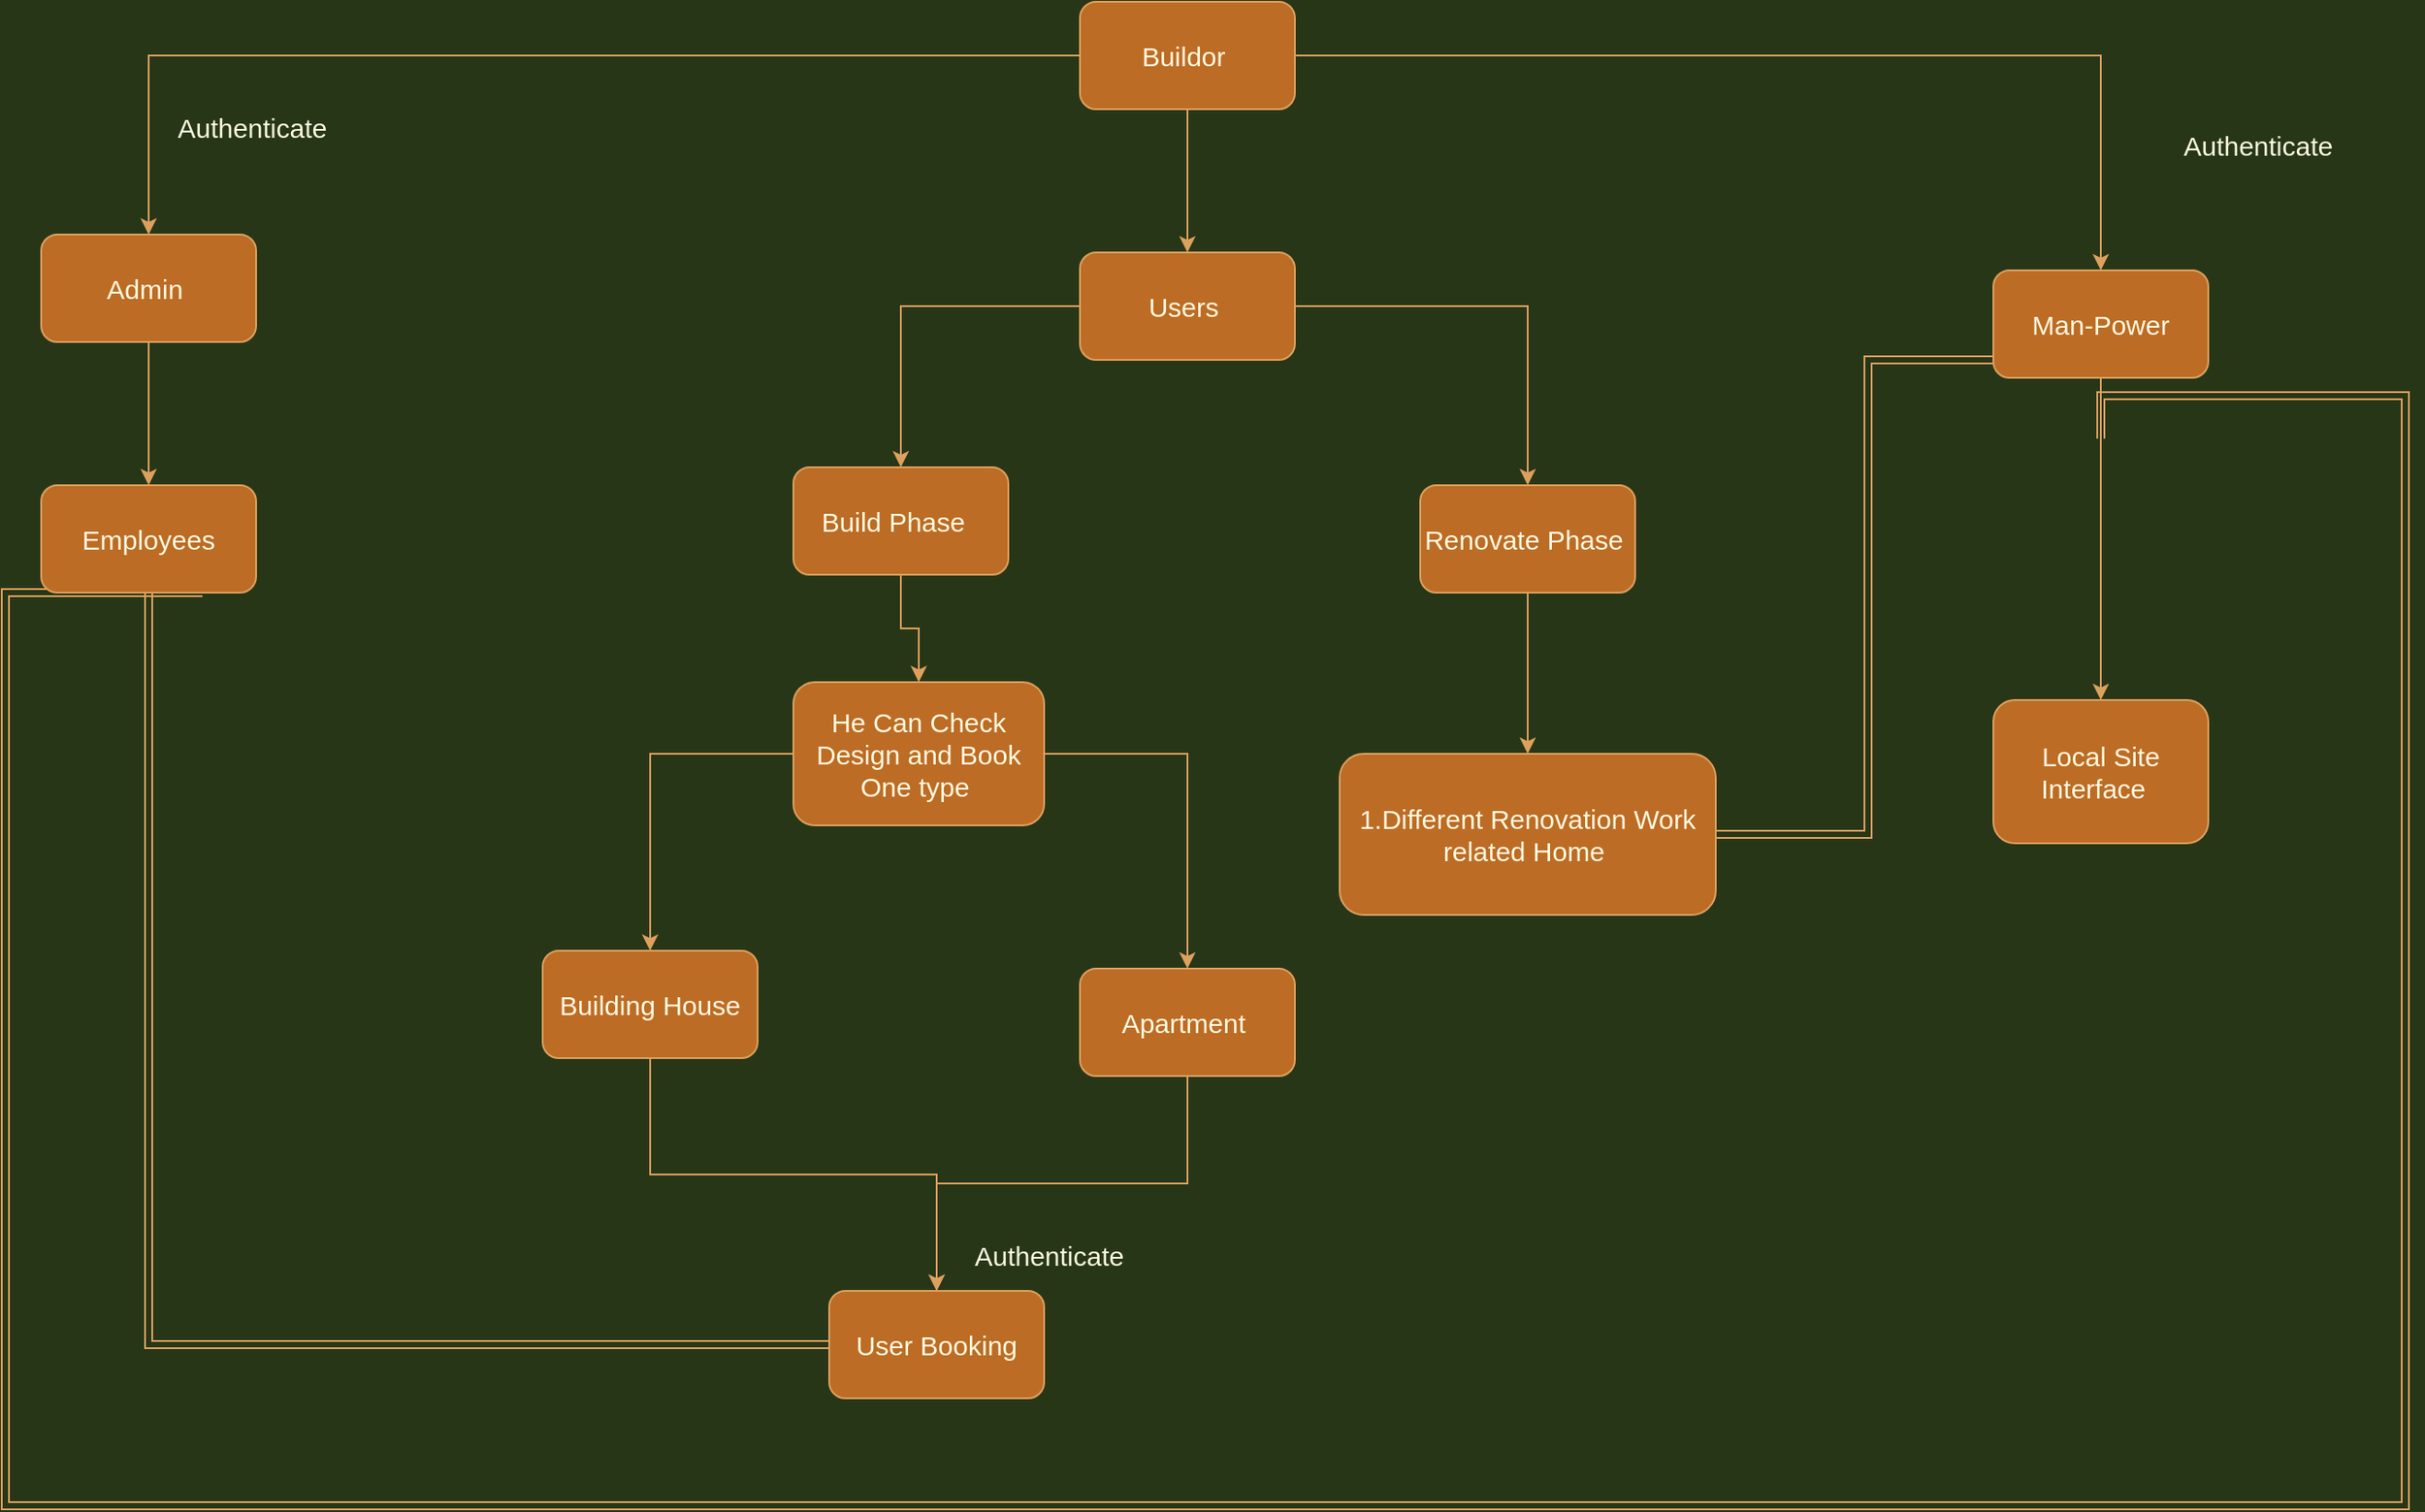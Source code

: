 <mxfile pages="5">
    <diagram id="ZYMeJUBnfRYUawSaobsd" name="Home">
        <mxGraphModel dx="2675" dy="1285" grid="1" gridSize="10" guides="1" tooltips="1" connect="1" arrows="1" fold="1" page="1" pageScale="1" pageWidth="827" pageHeight="1169" background="#283618" math="0" shadow="0">
            <root>
                <mxCell id="0"/>
                <mxCell id="1" parent="0"/>
                <mxCell id="X0adh9UWfzy7p51SdVp_-1" value="" style="edgeStyle=orthogonalEdgeStyle;rounded=0;orthogonalLoop=1;jettySize=auto;html=1;fontSize=15;labelBackgroundColor=#283618;strokeColor=#DDA15E;fontColor=#FEFAE0;" parent="1" source="X0adh9UWfzy7p51SdVp_-4" target="X0adh9UWfzy7p51SdVp_-6" edge="1">
                    <mxGeometry relative="1" as="geometry"/>
                </mxCell>
                <mxCell id="X0adh9UWfzy7p51SdVp_-2" value="" style="edgeStyle=orthogonalEdgeStyle;rounded=0;orthogonalLoop=1;jettySize=auto;html=1;fontSize=15;labelBackgroundColor=#283618;strokeColor=#DDA15E;fontColor=#FEFAE0;" parent="1" source="X0adh9UWfzy7p51SdVp_-4" target="X0adh9UWfzy7p51SdVp_-8" edge="1">
                    <mxGeometry relative="1" as="geometry"/>
                </mxCell>
                <mxCell id="X0adh9UWfzy7p51SdVp_-3" value="" style="edgeStyle=orthogonalEdgeStyle;rounded=0;orthogonalLoop=1;jettySize=auto;html=1;fontSize=15;labelBackgroundColor=#283618;strokeColor=#DDA15E;fontColor=#FEFAE0;" parent="1" source="X0adh9UWfzy7p51SdVp_-4" target="X0adh9UWfzy7p51SdVp_-11" edge="1">
                    <mxGeometry relative="1" as="geometry"/>
                </mxCell>
                <mxCell id="X0adh9UWfzy7p51SdVp_-4" value="Buildor&amp;nbsp;" style="rounded=1;whiteSpace=wrap;html=1;fontSize=15;fillColor=#BC6C25;strokeColor=#DDA15E;fontColor=#FEFAE0;" parent="1" vertex="1">
                    <mxGeometry x="310" y="200" width="120" height="60" as="geometry"/>
                </mxCell>
                <mxCell id="X0adh9UWfzy7p51SdVp_-5" value="" style="edgeStyle=orthogonalEdgeStyle;rounded=0;orthogonalLoop=1;jettySize=auto;html=1;fontSize=15;labelBackgroundColor=#283618;strokeColor=#DDA15E;fontColor=#FEFAE0;" parent="1" source="X0adh9UWfzy7p51SdVp_-6" target="X0adh9UWfzy7p51SdVp_-32" edge="1">
                    <mxGeometry relative="1" as="geometry"/>
                </mxCell>
                <mxCell id="X0adh9UWfzy7p51SdVp_-6" value="Admin&amp;nbsp;" style="rounded=1;whiteSpace=wrap;html=1;fontSize=15;fillColor=#BC6C25;strokeColor=#DDA15E;fontColor=#FEFAE0;" parent="1" vertex="1">
                    <mxGeometry x="-270" y="330" width="120" height="60" as="geometry"/>
                </mxCell>
                <mxCell id="X0adh9UWfzy7p51SdVp_-7" value="" style="edgeStyle=orthogonalEdgeStyle;rounded=0;orthogonalLoop=1;jettySize=auto;html=1;fontSize=15;labelBackgroundColor=#283618;strokeColor=#DDA15E;fontColor=#FEFAE0;" parent="1" source="X0adh9UWfzy7p51SdVp_-8" target="X0adh9UWfzy7p51SdVp_-27" edge="1">
                    <mxGeometry relative="1" as="geometry"/>
                </mxCell>
                <mxCell id="X0adh9UWfzy7p51SdVp_-8" value="Man-Power" style="whiteSpace=wrap;html=1;fontSize=15;rounded=1;fillColor=#BC6C25;strokeColor=#DDA15E;fontColor=#FEFAE0;" parent="1" vertex="1">
                    <mxGeometry x="820" y="350" width="120" height="60" as="geometry"/>
                </mxCell>
                <mxCell id="X0adh9UWfzy7p51SdVp_-9" value="" style="edgeStyle=orthogonalEdgeStyle;rounded=0;orthogonalLoop=1;jettySize=auto;html=1;fontSize=15;labelBackgroundColor=#283618;strokeColor=#DDA15E;fontColor=#FEFAE0;" parent="1" source="X0adh9UWfzy7p51SdVp_-11" target="X0adh9UWfzy7p51SdVp_-13" edge="1">
                    <mxGeometry relative="1" as="geometry"/>
                </mxCell>
                <mxCell id="X0adh9UWfzy7p51SdVp_-10" value="" style="edgeStyle=orthogonalEdgeStyle;rounded=0;orthogonalLoop=1;jettySize=auto;html=1;fontSize=15;labelBackgroundColor=#283618;strokeColor=#DDA15E;fontColor=#FEFAE0;" parent="1" source="X0adh9UWfzy7p51SdVp_-11" target="X0adh9UWfzy7p51SdVp_-15" edge="1">
                    <mxGeometry relative="1" as="geometry"/>
                </mxCell>
                <mxCell id="X0adh9UWfzy7p51SdVp_-11" value="Users&amp;nbsp;" style="rounded=1;whiteSpace=wrap;html=1;fontSize=15;fillColor=#BC6C25;strokeColor=#DDA15E;fontColor=#FEFAE0;" parent="1" vertex="1">
                    <mxGeometry x="310" y="340" width="120" height="60" as="geometry"/>
                </mxCell>
                <mxCell id="X0adh9UWfzy7p51SdVp_-12" value="" style="edgeStyle=orthogonalEdgeStyle;rounded=0;orthogonalLoop=1;jettySize=auto;html=1;fontSize=15;labelBackgroundColor=#283618;strokeColor=#DDA15E;fontColor=#FEFAE0;" parent="1" source="X0adh9UWfzy7p51SdVp_-13" target="X0adh9UWfzy7p51SdVp_-18" edge="1">
                    <mxGeometry relative="1" as="geometry"/>
                </mxCell>
                <mxCell id="X0adh9UWfzy7p51SdVp_-13" value="Build Phase&amp;nbsp;&amp;nbsp;" style="rounded=1;whiteSpace=wrap;html=1;fontSize=15;fillColor=#BC6C25;strokeColor=#DDA15E;fontColor=#FEFAE0;" parent="1" vertex="1">
                    <mxGeometry x="150" y="460" width="120" height="60" as="geometry"/>
                </mxCell>
                <mxCell id="X0adh9UWfzy7p51SdVp_-14" value="" style="edgeStyle=orthogonalEdgeStyle;rounded=0;orthogonalLoop=1;jettySize=auto;html=1;fontSize=15;labelBackgroundColor=#283618;strokeColor=#DDA15E;fontColor=#FEFAE0;" parent="1" source="X0adh9UWfzy7p51SdVp_-15" target="X0adh9UWfzy7p51SdVp_-24" edge="1">
                    <mxGeometry relative="1" as="geometry"/>
                </mxCell>
                <mxCell id="X0adh9UWfzy7p51SdVp_-15" value="Renovate Phase&amp;nbsp;" style="whiteSpace=wrap;html=1;fontSize=15;rounded=1;fillColor=#BC6C25;strokeColor=#DDA15E;fontColor=#FEFAE0;" parent="1" vertex="1">
                    <mxGeometry x="500" y="470" width="120" height="60" as="geometry"/>
                </mxCell>
                <mxCell id="X0adh9UWfzy7p51SdVp_-16" value="" style="edgeStyle=orthogonalEdgeStyle;rounded=0;orthogonalLoop=1;jettySize=auto;html=1;fontSize=15;labelBackgroundColor=#283618;strokeColor=#DDA15E;fontColor=#FEFAE0;" parent="1" source="X0adh9UWfzy7p51SdVp_-18" target="X0adh9UWfzy7p51SdVp_-20" edge="1">
                    <mxGeometry relative="1" as="geometry"/>
                </mxCell>
                <mxCell id="X0adh9UWfzy7p51SdVp_-17" value="" style="edgeStyle=orthogonalEdgeStyle;rounded=0;orthogonalLoop=1;jettySize=auto;html=1;fontSize=15;labelBackgroundColor=#283618;strokeColor=#DDA15E;fontColor=#FEFAE0;" parent="1" source="X0adh9UWfzy7p51SdVp_-18" target="X0adh9UWfzy7p51SdVp_-22" edge="1">
                    <mxGeometry relative="1" as="geometry"/>
                </mxCell>
                <mxCell id="X0adh9UWfzy7p51SdVp_-18" value="He Can Check Design and Book One type&amp;nbsp;" style="whiteSpace=wrap;html=1;fontSize=15;rounded=1;fillColor=#BC6C25;strokeColor=#DDA15E;fontColor=#FEFAE0;" parent="1" vertex="1">
                    <mxGeometry x="150" y="580" width="140" height="80" as="geometry"/>
                </mxCell>
                <mxCell id="X0adh9UWfzy7p51SdVp_-19" style="edgeStyle=orthogonalEdgeStyle;rounded=0;orthogonalLoop=1;jettySize=auto;html=1;entryX=0.5;entryY=0;entryDx=0;entryDy=0;fontSize=15;labelBackgroundColor=#283618;strokeColor=#DDA15E;fontColor=#FEFAE0;" parent="1" source="X0adh9UWfzy7p51SdVp_-20" target="X0adh9UWfzy7p51SdVp_-26" edge="1">
                    <mxGeometry relative="1" as="geometry">
                        <Array as="points">
                            <mxPoint x="370" y="860"/>
                            <mxPoint x="230" y="860"/>
                        </Array>
                    </mxGeometry>
                </mxCell>
                <mxCell id="X0adh9UWfzy7p51SdVp_-20" value="Apartment&amp;nbsp;" style="whiteSpace=wrap;html=1;fontSize=15;rounded=1;fillColor=#BC6C25;strokeColor=#DDA15E;fontColor=#FEFAE0;" parent="1" vertex="1">
                    <mxGeometry x="310" y="740" width="120" height="60" as="geometry"/>
                </mxCell>
                <mxCell id="X0adh9UWfzy7p51SdVp_-21" style="edgeStyle=orthogonalEdgeStyle;rounded=0;orthogonalLoop=1;jettySize=auto;html=1;exitX=0.5;exitY=1;exitDx=0;exitDy=0;fontSize=15;labelBackgroundColor=#283618;strokeColor=#DDA15E;fontColor=#FEFAE0;" parent="1" source="X0adh9UWfzy7p51SdVp_-22" target="X0adh9UWfzy7p51SdVp_-26" edge="1">
                    <mxGeometry relative="1" as="geometry"/>
                </mxCell>
                <mxCell id="X0adh9UWfzy7p51SdVp_-22" value="Building House" style="whiteSpace=wrap;html=1;fontSize=15;rounded=1;fillColor=#BC6C25;strokeColor=#DDA15E;fontColor=#FEFAE0;" parent="1" vertex="1">
                    <mxGeometry x="10" y="730" width="120" height="60" as="geometry"/>
                </mxCell>
                <mxCell id="X0adh9UWfzy7p51SdVp_-23" style="edgeStyle=orthogonalEdgeStyle;rounded=0;orthogonalLoop=1;jettySize=auto;html=1;exitX=1;exitY=0.5;exitDx=0;exitDy=0;fontSize=15;shape=link;labelBackgroundColor=#283618;strokeColor=#DDA15E;fontColor=#FEFAE0;" parent="1" source="X0adh9UWfzy7p51SdVp_-24" target="X0adh9UWfzy7p51SdVp_-8" edge="1">
                    <mxGeometry relative="1" as="geometry">
                        <mxPoint x="750" y="400" as="targetPoint"/>
                        <Array as="points">
                            <mxPoint x="750" y="665"/>
                            <mxPoint x="750" y="400"/>
                        </Array>
                    </mxGeometry>
                </mxCell>
                <mxCell id="X0adh9UWfzy7p51SdVp_-24" value="1.Different Renovation Work related Home&amp;nbsp;" style="whiteSpace=wrap;html=1;fontSize=15;rounded=1;fillColor=#BC6C25;strokeColor=#DDA15E;fontColor=#FEFAE0;" parent="1" vertex="1">
                    <mxGeometry x="455" y="620" width="210" height="90" as="geometry"/>
                </mxCell>
                <mxCell id="X0adh9UWfzy7p51SdVp_-25" style="edgeStyle=orthogonalEdgeStyle;rounded=0;orthogonalLoop=1;jettySize=auto;html=1;exitX=0;exitY=0.5;exitDx=0;exitDy=0;fontSize=15;shape=link;labelBackgroundColor=#283618;strokeColor=#DDA15E;fontColor=#FEFAE0;" parent="1" source="X0adh9UWfzy7p51SdVp_-26" target="X0adh9UWfzy7p51SdVp_-32" edge="1">
                    <mxGeometry relative="1" as="geometry"/>
                </mxCell>
                <mxCell id="X0adh9UWfzy7p51SdVp_-26" value="User Booking" style="whiteSpace=wrap;html=1;fontSize=15;rounded=1;fillColor=#BC6C25;strokeColor=#DDA15E;fontColor=#FEFAE0;" parent="1" vertex="1">
                    <mxGeometry x="170" y="920" width="120" height="60" as="geometry"/>
                </mxCell>
                <mxCell id="X0adh9UWfzy7p51SdVp_-27" value="Local Site Interface&amp;nbsp;&amp;nbsp;" style="whiteSpace=wrap;html=1;fontSize=15;rounded=1;fillColor=#BC6C25;strokeColor=#DDA15E;fontColor=#FEFAE0;" parent="1" vertex="1">
                    <mxGeometry x="820" y="590" width="120" height="80" as="geometry"/>
                </mxCell>
                <mxCell id="X0adh9UWfzy7p51SdVp_-28" value="Authenticate&amp;nbsp;" style="text;html=1;strokeColor=none;fillColor=none;align=center;verticalAlign=middle;whiteSpace=wrap;rounded=0;fontSize=15;fontColor=#FEFAE0;" parent="1" vertex="1">
                    <mxGeometry x="240" y="880" width="110" height="40" as="geometry"/>
                </mxCell>
                <mxCell id="X0adh9UWfzy7p51SdVp_-29" value="Authenticate&amp;nbsp;" style="text;html=1;strokeColor=none;fillColor=none;align=center;verticalAlign=middle;whiteSpace=wrap;rounded=0;fontSize=15;fontColor=#FEFAE0;" parent="1" vertex="1">
                    <mxGeometry x="880" y="260" width="180" height="40" as="geometry"/>
                </mxCell>
                <mxCell id="X0adh9UWfzy7p51SdVp_-30" value="Authenticate&amp;nbsp;" style="text;html=1;strokeColor=none;fillColor=none;align=center;verticalAlign=middle;whiteSpace=wrap;rounded=0;fontSize=15;fontColor=#FEFAE0;" parent="1" vertex="1">
                    <mxGeometry x="-240" y="250" width="180" height="40" as="geometry"/>
                </mxCell>
                <mxCell id="X0adh9UWfzy7p51SdVp_-31" style="edgeStyle=orthogonalEdgeStyle;shape=link;rounded=0;orthogonalLoop=1;jettySize=auto;html=1;exitX=0.75;exitY=1;exitDx=0;exitDy=0;fontSize=15;labelBackgroundColor=#283618;strokeColor=#DDA15E;fontColor=#FEFAE0;" parent="1" source="X0adh9UWfzy7p51SdVp_-32" edge="1">
                    <mxGeometry relative="1" as="geometry">
                        <mxPoint x="880" y="444" as="targetPoint"/>
                        <Array as="points">
                            <mxPoint x="-290" y="530"/>
                            <mxPoint x="-290" y="1040"/>
                            <mxPoint x="1050" y="1040"/>
                            <mxPoint x="1050" y="420"/>
                            <mxPoint x="880" y="420"/>
                        </Array>
                    </mxGeometry>
                </mxCell>
                <mxCell id="X0adh9UWfzy7p51SdVp_-32" value="Employees" style="rounded=1;whiteSpace=wrap;html=1;fontSize=15;fillColor=#BC6C25;strokeColor=#DDA15E;fontColor=#FEFAE0;" parent="1" vertex="1">
                    <mxGeometry x="-270" y="470" width="120" height="60" as="geometry"/>
                </mxCell>
            </root>
        </mxGraphModel>
    </diagram>
    <diagram id="Rxo1ShRwbNdHgfUJzTBc" name="User Booking">
        <mxGraphModel dx="1422" dy="800" grid="1" gridSize="10" guides="1" tooltips="1" connect="1" arrows="1" fold="1" page="1" pageScale="1" pageWidth="827" pageHeight="1169" background="#283618" math="0" shadow="0">
            <root>
                <mxCell id="0"/>
                <mxCell id="1" parent="0"/>
                <mxCell id="7VjRah0uPmQ5ENQHp-91-1" value="" style="edgeStyle=orthogonalEdgeStyle;rounded=0;orthogonalLoop=1;jettySize=auto;html=1;labelBackgroundColor=#283618;strokeColor=#DDA15E;fontColor=#FEFAE0;" edge="1" parent="1" source="7VjRah0uPmQ5ENQHp-91-2" target="7VjRah0uPmQ5ENQHp-91-6">
                    <mxGeometry relative="1" as="geometry"/>
                </mxCell>
                <mxCell id="7VjRah0uPmQ5ENQHp-91-2" value="User Booking&amp;nbsp;" style="rounded=1;whiteSpace=wrap;html=1;fillColor=#BC6C25;strokeColor=#DDA15E;fontColor=#FEFAE0;" vertex="1" parent="1">
                    <mxGeometry x="360" y="40" width="120" height="60" as="geometry"/>
                </mxCell>
                <mxCell id="7VjRah0uPmQ5ENQHp-91-3" value="" style="edgeStyle=orthogonalEdgeStyle;rounded=0;orthogonalLoop=1;jettySize=auto;html=1;labelBackgroundColor=#283618;strokeColor=#DDA15E;fontColor=#FEFAE0;" edge="1" parent="1" source="7VjRah0uPmQ5ENQHp-91-6">
                    <mxGeometry relative="1" as="geometry">
                        <mxPoint x="420" y="320" as="targetPoint"/>
                    </mxGeometry>
                </mxCell>
                <mxCell id="7VjRah0uPmQ5ENQHp-91-4" value="" style="edgeStyle=orthogonalEdgeStyle;rounded=0;orthogonalLoop=1;jettySize=auto;html=1;labelBackgroundColor=#283618;strokeColor=#DDA15E;fontColor=#FEFAE0;" edge="1" parent="1" source="7VjRah0uPmQ5ENQHp-91-6" target="7VjRah0uPmQ5ENQHp-91-8">
                    <mxGeometry relative="1" as="geometry"/>
                </mxCell>
                <mxCell id="7VjRah0uPmQ5ENQHp-91-5" value="" style="edgeStyle=orthogonalEdgeStyle;rounded=0;orthogonalLoop=1;jettySize=auto;html=1;labelBackgroundColor=#283618;strokeColor=#DDA15E;fontColor=#FEFAE0;" edge="1" parent="1" source="7VjRah0uPmQ5ENQHp-91-6" target="7VjRah0uPmQ5ENQHp-91-15">
                    <mxGeometry relative="1" as="geometry"/>
                </mxCell>
                <mxCell id="7VjRah0uPmQ5ENQHp-91-6" value="Finace Tab&lt;br&gt;" style="ellipse;whiteSpace=wrap;html=1;rounded=1;fillColor=#BC6C25;strokeColor=#DDA15E;fontColor=#FEFAE0;" vertex="1" parent="1">
                    <mxGeometry x="360" y="180" width="120" height="60" as="geometry"/>
                </mxCell>
                <mxCell id="7VjRah0uPmQ5ENQHp-91-7" value="" style="edgeStyle=orthogonalEdgeStyle;rounded=0;orthogonalLoop=1;jettySize=auto;html=1;labelBackgroundColor=#283618;strokeColor=#DDA15E;fontColor=#FEFAE0;" edge="1" parent="1" source="7VjRah0uPmQ5ENQHp-91-8" target="7VjRah0uPmQ5ENQHp-91-10">
                    <mxGeometry relative="1" as="geometry"/>
                </mxCell>
                <mxCell id="7VjRah0uPmQ5ENQHp-91-8" value="Approximation Days&amp;nbsp;" style="ellipse;whiteSpace=wrap;html=1;rounded=1;fillColor=#BC6C25;strokeColor=#DDA15E;fontColor=#FEFAE0;" vertex="1" parent="1">
                    <mxGeometry x="360" y="320" width="120" height="60" as="geometry"/>
                </mxCell>
                <mxCell id="7VjRah0uPmQ5ENQHp-91-9" value="" style="edgeStyle=orthogonalEdgeStyle;rounded=0;orthogonalLoop=1;jettySize=auto;html=1;labelBackgroundColor=#283618;strokeColor=#DDA15E;fontColor=#FEFAE0;" edge="1" parent="1" source="7VjRah0uPmQ5ENQHp-91-10" target="7VjRah0uPmQ5ENQHp-91-12">
                    <mxGeometry relative="1" as="geometry"/>
                </mxCell>
                <mxCell id="7VjRah0uPmQ5ENQHp-91-10" value="Design&amp;nbsp;" style="ellipse;whiteSpace=wrap;html=1;rounded=1;fillColor=#BC6C25;strokeColor=#DDA15E;fontColor=#FEFAE0;" vertex="1" parent="1">
                    <mxGeometry x="360" y="460" width="120" height="60" as="geometry"/>
                </mxCell>
                <mxCell id="7VjRah0uPmQ5ENQHp-91-11" value="" style="edgeStyle=orthogonalEdgeStyle;rounded=0;orthogonalLoop=1;jettySize=auto;html=1;labelBackgroundColor=#283618;strokeColor=#DDA15E;fontColor=#FEFAE0;" edge="1" parent="1" source="7VjRah0uPmQ5ENQHp-91-12" target="7VjRah0uPmQ5ENQHp-91-13">
                    <mxGeometry relative="1" as="geometry"/>
                </mxCell>
                <mxCell id="7VjRah0uPmQ5ENQHp-91-12" value="Video" style="ellipse;whiteSpace=wrap;html=1;rounded=1;fillColor=#BC6C25;strokeColor=#DDA15E;fontColor=#FEFAE0;" vertex="1" parent="1">
                    <mxGeometry x="360" y="600" width="120" height="60" as="geometry"/>
                </mxCell>
                <mxCell id="7VjRah0uPmQ5ENQHp-91-13" value="Support&lt;br&gt;" style="ellipse;whiteSpace=wrap;html=1;rounded=1;fillColor=#BC6C25;strokeColor=#DDA15E;fontColor=#FEFAE0;" vertex="1" parent="1">
                    <mxGeometry x="360" y="740" width="120" height="60" as="geometry"/>
                </mxCell>
                <mxCell id="7VjRah0uPmQ5ENQHp-91-14" style="edgeStyle=orthogonalEdgeStyle;rounded=0;orthogonalLoop=1;jettySize=auto;html=1;fontSize=15;labelBackgroundColor=#283618;strokeColor=#DDA15E;fontColor=#FEFAE0;" edge="1" parent="1" source="7VjRah0uPmQ5ENQHp-91-15" target="7VjRah0uPmQ5ENQHp-91-16">
                    <mxGeometry relative="1" as="geometry"/>
                </mxCell>
                <mxCell id="7VjRah0uPmQ5ENQHp-91-15" value="&lt;font style=&quot;font-size: 20px;&quot;&gt;1.list of items used for construction(With Prices )&amp;nbsp;&lt;br&gt;2.We can Add all items clickable&amp;nbsp;&lt;br&gt;&lt;/font&gt;" style="whiteSpace=wrap;html=1;rounded=1;fillColor=#BC6C25;strokeColor=#DDA15E;fontColor=#FEFAE0;" vertex="1" parent="1">
                    <mxGeometry x="540" y="95" width="330" height="230" as="geometry"/>
                </mxCell>
                <mxCell id="7VjRah0uPmQ5ENQHp-91-16" value="&lt;font style=&quot;font-size: 15px;&quot;&gt;He will be able to replace the time&amp;nbsp;&lt;/font&gt;" style="rhombus;whiteSpace=wrap;html=1;rounded=1;fillColor=#BC6C25;strokeColor=#DDA15E;fontColor=#FEFAE0;" vertex="1" parent="1">
                    <mxGeometry x="626.25" y="430" width="157.5" height="170" as="geometry"/>
                </mxCell>
            </root>
        </mxGraphModel>
    </diagram>
    <diagram id="Yv_C0rH2i6WGO-CZVOJa" name="Technician Phase">
        <mxGraphModel dx="1422" dy="800" grid="1" gridSize="10" guides="1" tooltips="1" connect="1" arrows="1" fold="1" page="1" pageScale="1" pageWidth="827" pageHeight="1169" background="#283618" math="0" shadow="0">
            <root>
                <mxCell id="0"/>
                <mxCell id="1" parent="0"/>
                <mxCell id="mwOr1Gwc2dIVsIGH42Fa-1" value="" style="edgeStyle=orthogonalEdgeStyle;rounded=0;orthogonalLoop=1;jettySize=auto;html=1;fontSize=15;labelBackgroundColor=#283618;strokeColor=#DDA15E;fontColor=#FEFAE0;" edge="1" parent="1" source="mwOr1Gwc2dIVsIGH42Fa-3" target="mwOr1Gwc2dIVsIGH42Fa-9">
                    <mxGeometry relative="1" as="geometry"/>
                </mxCell>
                <mxCell id="mwOr1Gwc2dIVsIGH42Fa-2" style="edgeStyle=orthogonalEdgeStyle;rounded=0;orthogonalLoop=1;jettySize=auto;html=1;exitX=0;exitY=0.5;exitDx=0;exitDy=0;fontSize=15;labelBackgroundColor=#283618;strokeColor=#DDA15E;fontColor=#FEFAE0;" edge="1" parent="1" source="mwOr1Gwc2dIVsIGH42Fa-3" target="mwOr1Gwc2dIVsIGH42Fa-7">
                    <mxGeometry relative="1" as="geometry"/>
                </mxCell>
                <mxCell id="mwOr1Gwc2dIVsIGH42Fa-3" value="Technicians&amp;nbsp;" style="rounded=1;whiteSpace=wrap;html=1;fontSize=15;fillColor=#BC6C25;strokeColor=#DDA15E;fontColor=#FEFAE0;" vertex="1" parent="1">
                    <mxGeometry x="320" y="30" width="170" height="60" as="geometry"/>
                </mxCell>
                <mxCell id="mwOr1Gwc2dIVsIGH42Fa-4" value="" style="edgeStyle=orthogonalEdgeStyle;rounded=0;orthogonalLoop=1;jettySize=auto;html=1;fontSize=15;exitX=0.5;exitY=1;exitDx=0;exitDy=0;labelBackgroundColor=#283618;strokeColor=#DDA15E;fontColor=#FEFAE0;" edge="1" parent="1" source="mwOr1Gwc2dIVsIGH42Fa-20" target="mwOr1Gwc2dIVsIGH42Fa-11">
                    <mxGeometry relative="1" as="geometry"/>
                </mxCell>
                <mxCell id="mwOr1Gwc2dIVsIGH42Fa-5" style="edgeStyle=orthogonalEdgeStyle;rounded=0;orthogonalLoop=1;jettySize=auto;html=1;exitX=1;exitY=0.5;exitDx=0;exitDy=0;fontSize=15;entryX=-0.017;entryY=0.65;entryDx=0;entryDy=0;entryPerimeter=0;startArrow=none;labelBackgroundColor=#283618;strokeColor=#DDA15E;fontColor=#FEFAE0;" edge="1" parent="1" source="mwOr1Gwc2dIVsIGH42Fa-20" target="mwOr1Gwc2dIVsIGH42Fa-19">
                    <mxGeometry relative="1" as="geometry">
                        <mxPoint x="210" y="250" as="targetPoint"/>
                    </mxGeometry>
                </mxCell>
                <mxCell id="mwOr1Gwc2dIVsIGH42Fa-6" style="edgeStyle=orthogonalEdgeStyle;rounded=0;orthogonalLoop=1;jettySize=auto;html=1;exitX=0.5;exitY=1;exitDx=0;exitDy=0;entryX=0.5;entryY=0;entryDx=0;entryDy=0;fontSize=15;labelBackgroundColor=#283618;strokeColor=#DDA15E;fontColor=#FEFAE0;" edge="1" parent="1" source="mwOr1Gwc2dIVsIGH42Fa-7" target="mwOr1Gwc2dIVsIGH42Fa-20">
                    <mxGeometry relative="1" as="geometry"/>
                </mxCell>
                <mxCell id="mwOr1Gwc2dIVsIGH42Fa-7" value="New Builder" style="whiteSpace=wrap;html=1;fontSize=15;rounded=1;fillColor=#BC6C25;strokeColor=#DDA15E;fontColor=#FEFAE0;" vertex="1" parent="1">
                    <mxGeometry x="20" y="30" width="120" height="60" as="geometry"/>
                </mxCell>
                <mxCell id="mwOr1Gwc2dIVsIGH42Fa-8" value="" style="edgeStyle=orthogonalEdgeStyle;rounded=0;orthogonalLoop=1;jettySize=auto;html=1;fontSize=15;labelBackgroundColor=#283618;strokeColor=#DDA15E;fontColor=#FEFAE0;" edge="1" parent="1" source="mwOr1Gwc2dIVsIGH42Fa-9" target="mwOr1Gwc2dIVsIGH42Fa-16">
                    <mxGeometry relative="1" as="geometry"/>
                </mxCell>
                <mxCell id="mwOr1Gwc2dIVsIGH42Fa-9" value="Individual Technicians&amp;nbsp;" style="whiteSpace=wrap;html=1;fontSize=15;rounded=1;fillColor=#BC6C25;strokeColor=#DDA15E;fontColor=#FEFAE0;" vertex="1" parent="1">
                    <mxGeometry x="780" y="200" width="120" height="60" as="geometry"/>
                </mxCell>
                <mxCell id="mwOr1Gwc2dIVsIGH42Fa-10" style="edgeStyle=orthogonalEdgeStyle;rounded=0;orthogonalLoop=1;jettySize=auto;html=1;exitX=0.5;exitY=1;exitDx=0;exitDy=0;fontSize=15;labelBackgroundColor=#283618;strokeColor=#DDA15E;fontColor=#FEFAE0;" edge="1" parent="1" source="mwOr1Gwc2dIVsIGH42Fa-11" target="mwOr1Gwc2dIVsIGH42Fa-13">
                    <mxGeometry relative="1" as="geometry"/>
                </mxCell>
                <mxCell id="mwOr1Gwc2dIVsIGH42Fa-11" value="Build Phase&amp;nbsp;" style="whiteSpace=wrap;html=1;fontSize=15;rounded=1;fillColor=#BC6C25;strokeColor=#DDA15E;fontColor=#FEFAE0;" vertex="1" parent="1">
                    <mxGeometry x="20" y="360" width="120" height="60" as="geometry"/>
                </mxCell>
                <mxCell id="mwOr1Gwc2dIVsIGH42Fa-12" style="edgeStyle=orthogonalEdgeStyle;rounded=0;orthogonalLoop=1;jettySize=auto;html=1;exitX=0.5;exitY=1;exitDx=0;exitDy=0;entryX=0.417;entryY=0;entryDx=0;entryDy=0;entryPerimeter=0;fontSize=15;labelBackgroundColor=#283618;strokeColor=#DDA15E;fontColor=#FEFAE0;" edge="1" parent="1" source="mwOr1Gwc2dIVsIGH42Fa-13" target="mwOr1Gwc2dIVsIGH42Fa-14">
                    <mxGeometry relative="1" as="geometry"/>
                </mxCell>
                <mxCell id="mwOr1Gwc2dIVsIGH42Fa-13" value="Finishing Phase" style="whiteSpace=wrap;html=1;fontSize=15;rounded=1;fillColor=#BC6C25;strokeColor=#DDA15E;fontColor=#FEFAE0;" vertex="1" parent="1">
                    <mxGeometry x="20" y="510" width="120" height="60" as="geometry"/>
                </mxCell>
                <mxCell id="mwOr1Gwc2dIVsIGH42Fa-14" value="Review And HandOver&amp;nbsp;" style="whiteSpace=wrap;html=1;fontSize=15;rounded=1;fillColor=#BC6C25;strokeColor=#DDA15E;fontColor=#FEFAE0;" vertex="1" parent="1">
                    <mxGeometry x="30" y="660" width="120" height="60" as="geometry"/>
                </mxCell>
                <mxCell id="mwOr1Gwc2dIVsIGH42Fa-15" value="" style="edgeStyle=orthogonalEdgeStyle;rounded=0;orthogonalLoop=1;jettySize=auto;html=1;fontSize=15;labelBackgroundColor=#283618;strokeColor=#DDA15E;fontColor=#FEFAE0;" edge="1" parent="1" source="mwOr1Gwc2dIVsIGH42Fa-16" target="mwOr1Gwc2dIVsIGH42Fa-17">
                    <mxGeometry relative="1" as="geometry"/>
                </mxCell>
                <mxCell id="mwOr1Gwc2dIVsIGH42Fa-16" value="1.Plumbers&lt;br&gt;2.Electrician&amp;nbsp;&lt;br&gt;3.Carpenter&amp;nbsp;&lt;br&gt;4.Cement worker&amp;nbsp;&lt;br&gt;5.Labor&lt;br&gt;6.Black Smith (For Iron)&lt;br&gt;7.Interior Designer&lt;br&gt;8.Engineers&lt;br&gt;9.Painters&amp;nbsp;" style="whiteSpace=wrap;html=1;fontSize=15;rounded=1;fillColor=#BC6C25;strokeColor=#DDA15E;fontColor=#FEFAE0;" vertex="1" parent="1">
                    <mxGeometry x="670" y="390" width="340" height="200" as="geometry"/>
                </mxCell>
                <mxCell id="mwOr1Gwc2dIVsIGH42Fa-17" value="Renovate Phase" style="whiteSpace=wrap;html=1;fontSize=15;rounded=1;fillColor=#BC6C25;strokeColor=#DDA15E;fontColor=#FEFAE0;" vertex="1" parent="1">
                    <mxGeometry x="300" y="460" width="120" height="60" as="geometry"/>
                </mxCell>
                <mxCell id="mwOr1Gwc2dIVsIGH42Fa-18" value="Employee Verify" style="rounded=1;whiteSpace=wrap;html=1;fontSize=15;fillColor=#BC6C25;strokeColor=#DDA15E;fontColor=#FEFAE0;" vertex="1" parent="1">
                    <mxGeometry x="480" y="460" width="120" height="60" as="geometry"/>
                </mxCell>
                <mxCell id="mwOr1Gwc2dIVsIGH42Fa-19" value="User view" style="rounded=1;whiteSpace=wrap;html=1;fontSize=15;fillColor=#BC6C25;strokeColor=#DDA15E;fontColor=#FEFAE0;" vertex="1" parent="1">
                    <mxGeometry x="300" y="190" width="120" height="60" as="geometry"/>
                </mxCell>
                <mxCell id="mwOr1Gwc2dIVsIGH42Fa-20" value="Employee Review" style="rounded=1;whiteSpace=wrap;html=1;fontSize=15;fillColor=#BC6C25;strokeColor=#DDA15E;fontColor=#FEFAE0;" vertex="1" parent="1">
                    <mxGeometry x="20" y="205" width="120" height="50" as="geometry"/>
                </mxCell>
            </root>
        </mxGraphModel>
    </diagram>
    <diagram id="F0d0dUyw7mSod2goAlkF" name="Admin">
        <mxGraphModel dx="1422" dy="800" grid="1" gridSize="10" guides="1" tooltips="1" connect="1" arrows="1" fold="1" page="1" pageScale="1" pageWidth="827" pageHeight="1169" background="#283618" math="0" shadow="0">
            <root>
                <mxCell id="0"/>
                <mxCell id="1" parent="0"/>
                <mxCell id="IN3qDJyA8TEnZyT6leyA-1" value="Admin" style="rounded=1;whiteSpace=wrap;html=1;fontSize=15;fillColor=#BC6C25;strokeColor=#DDA15E;fontColor=#FEFAE0;" vertex="1" parent="1">
                    <mxGeometry x="510" y="110" width="120" height="60" as="geometry"/>
                </mxCell>
            </root>
        </mxGraphModel>
    </diagram>
    <diagram id="wYiHTTqDa6ZNmPnJskGG" name="DB Schema">
        <mxGraphModel dx="282" dy="771" grid="1" gridSize="10" guides="1" tooltips="1" connect="1" arrows="1" fold="1" page="1" pageScale="1" pageWidth="827" pageHeight="1169" background="#283618" math="0" shadow="0">
            <root>
                <mxCell id="0"/>
                <mxCell id="1" parent="0"/>
                <mxCell id="Ks41ul4XoMLJgPUPEkn8-448" value="User" style="shape=table;startSize=30;container=1;collapsible=0;childLayout=tableLayout;fixedRows=1;rowLines=0;fontStyle=1;align=center;pointerEvents=1;rounded=1;swimlaneFillColor=none;strokeColor=#DDA15E;shadow=0;labelBackgroundColor=none;labelBorderColor=none;sketch=0;fontColor=#FEFAE0;fillColor=#BC6C25;" parent="1" vertex="1">
                    <mxGeometry x="1560" y="160" width="180" height="240" as="geometry"/>
                </mxCell>
                <mxCell id="Ks41ul4XoMLJgPUPEkn8-449" value="" style="shape=partialRectangle;html=1;whiteSpace=wrap;collapsible=0;dropTarget=0;pointerEvents=1;fillColor=none;top=0;left=0;bottom=1;right=0;points=[[0,0.5],[1,0.5]];portConstraint=eastwest;rounded=1;shadow=0;sketch=0;labelBackgroundColor=none;fontColor=#FEFAE0;strokeColor=#DDA15E;" parent="Ks41ul4XoMLJgPUPEkn8-448" vertex="1">
                    <mxGeometry y="30" width="180" height="30" as="geometry"/>
                </mxCell>
                <mxCell id="Ks41ul4XoMLJgPUPEkn8-450" value="PK" style="shape=partialRectangle;html=1;whiteSpace=wrap;connectable=0;fillColor=none;top=0;left=0;bottom=0;right=0;overflow=hidden;pointerEvents=1;rounded=1;shadow=0;sketch=0;labelBackgroundColor=none;fontColor=#FEFAE0;strokeColor=#DDA15E;" parent="Ks41ul4XoMLJgPUPEkn8-449" vertex="1">
                    <mxGeometry width="40" height="30" as="geometry">
                        <mxRectangle width="40" height="30" as="alternateBounds"/>
                    </mxGeometry>
                </mxCell>
                <mxCell id="Ks41ul4XoMLJgPUPEkn8-451" value="Id" style="shape=partialRectangle;html=1;whiteSpace=wrap;connectable=0;fillColor=none;top=0;left=0;bottom=0;right=0;align=left;spacingLeft=6;overflow=hidden;pointerEvents=1;rounded=1;shadow=0;sketch=0;labelBackgroundColor=none;fontColor=#FEFAE0;strokeColor=#DDA15E;" parent="Ks41ul4XoMLJgPUPEkn8-449" vertex="1">
                    <mxGeometry x="40" width="140" height="30" as="geometry">
                        <mxRectangle width="140" height="30" as="alternateBounds"/>
                    </mxGeometry>
                </mxCell>
                <mxCell id="Ks41ul4XoMLJgPUPEkn8-452" value="" style="shape=partialRectangle;html=1;whiteSpace=wrap;collapsible=0;dropTarget=0;pointerEvents=1;fillColor=none;top=0;left=0;bottom=0;right=0;points=[[0,0.5],[1,0.5]];portConstraint=eastwest;rounded=1;shadow=0;sketch=0;labelBackgroundColor=none;fontColor=#FEFAE0;strokeColor=#DDA15E;" parent="Ks41ul4XoMLJgPUPEkn8-448" vertex="1">
                    <mxGeometry y="60" width="180" height="30" as="geometry"/>
                </mxCell>
                <mxCell id="Ks41ul4XoMLJgPUPEkn8-453" value="2" style="shape=partialRectangle;html=1;whiteSpace=wrap;connectable=0;fillColor=none;top=0;left=0;bottom=0;right=0;overflow=hidden;pointerEvents=1;rounded=1;shadow=0;sketch=0;labelBackgroundColor=none;fontColor=#FEFAE0;strokeColor=#DDA15E;" parent="Ks41ul4XoMLJgPUPEkn8-452" vertex="1">
                    <mxGeometry width="40" height="30" as="geometry">
                        <mxRectangle width="40" height="30" as="alternateBounds"/>
                    </mxGeometry>
                </mxCell>
                <mxCell id="Ks41ul4XoMLJgPUPEkn8-454" value="first_name : str" style="shape=partialRectangle;html=1;whiteSpace=wrap;connectable=0;fillColor=none;top=0;left=0;bottom=0;right=0;align=left;spacingLeft=6;overflow=hidden;pointerEvents=1;rounded=1;shadow=0;sketch=0;labelBackgroundColor=none;fontColor=#FEFAE0;strokeColor=#DDA15E;" parent="Ks41ul4XoMLJgPUPEkn8-452" vertex="1">
                    <mxGeometry x="40" width="140" height="30" as="geometry">
                        <mxRectangle width="140" height="30" as="alternateBounds"/>
                    </mxGeometry>
                </mxCell>
                <mxCell id="Ks41ul4XoMLJgPUPEkn8-455" value="" style="shape=partialRectangle;html=1;whiteSpace=wrap;collapsible=0;dropTarget=0;pointerEvents=1;fillColor=none;top=0;left=0;bottom=0;right=0;points=[[0,0.5],[1,0.5]];portConstraint=eastwest;rounded=1;shadow=0;sketch=0;labelBackgroundColor=none;fontColor=#FEFAE0;strokeColor=#DDA15E;" parent="Ks41ul4XoMLJgPUPEkn8-448" vertex="1">
                    <mxGeometry y="90" width="180" height="30" as="geometry"/>
                </mxCell>
                <mxCell id="Ks41ul4XoMLJgPUPEkn8-456" value="3" style="shape=partialRectangle;html=1;whiteSpace=wrap;connectable=0;fillColor=none;top=0;left=0;bottom=0;right=0;overflow=hidden;pointerEvents=1;rounded=1;shadow=0;sketch=0;labelBackgroundColor=none;fontColor=#FEFAE0;strokeColor=#DDA15E;" parent="Ks41ul4XoMLJgPUPEkn8-455" vertex="1">
                    <mxGeometry width="40" height="30" as="geometry">
                        <mxRectangle width="40" height="30" as="alternateBounds"/>
                    </mxGeometry>
                </mxCell>
                <mxCell id="Ks41ul4XoMLJgPUPEkn8-457" value="last_name : str" style="shape=partialRectangle;html=1;whiteSpace=wrap;connectable=0;fillColor=none;top=0;left=0;bottom=0;right=0;align=left;spacingLeft=6;overflow=hidden;pointerEvents=1;rounded=1;shadow=0;sketch=0;labelBackgroundColor=none;fontColor=#FEFAE0;strokeColor=#DDA15E;" parent="Ks41ul4XoMLJgPUPEkn8-455" vertex="1">
                    <mxGeometry x="40" width="140" height="30" as="geometry">
                        <mxRectangle width="140" height="30" as="alternateBounds"/>
                    </mxGeometry>
                </mxCell>
                <mxCell id="Ks41ul4XoMLJgPUPEkn8-458" style="shape=partialRectangle;html=1;whiteSpace=wrap;collapsible=0;dropTarget=0;pointerEvents=1;fillColor=none;top=0;left=0;bottom=0;right=0;points=[[0,0.5],[1,0.5]];portConstraint=eastwest;rounded=1;shadow=0;sketch=0;labelBackgroundColor=none;fontColor=#FEFAE0;strokeColor=#DDA15E;" parent="Ks41ul4XoMLJgPUPEkn8-448" vertex="1">
                    <mxGeometry y="120" width="180" height="30" as="geometry"/>
                </mxCell>
                <mxCell id="Ks41ul4XoMLJgPUPEkn8-459" value="4" style="shape=partialRectangle;html=1;whiteSpace=wrap;connectable=0;fillColor=none;top=0;left=0;bottom=0;right=0;overflow=hidden;pointerEvents=1;rounded=1;shadow=0;sketch=0;labelBackgroundColor=none;fontColor=#FEFAE0;strokeColor=#DDA15E;" parent="Ks41ul4XoMLJgPUPEkn8-458" vertex="1">
                    <mxGeometry width="40" height="30" as="geometry">
                        <mxRectangle width="40" height="30" as="alternateBounds"/>
                    </mxGeometry>
                </mxCell>
                <mxCell id="Ks41ul4XoMLJgPUPEkn8-460" value="email : str" style="shape=partialRectangle;html=1;whiteSpace=wrap;connectable=0;fillColor=none;top=0;left=0;bottom=0;right=0;align=left;spacingLeft=6;overflow=hidden;pointerEvents=1;rounded=1;shadow=0;sketch=0;labelBackgroundColor=none;fontColor=#FEFAE0;strokeColor=#DDA15E;" parent="Ks41ul4XoMLJgPUPEkn8-458" vertex="1">
                    <mxGeometry x="40" width="140" height="30" as="geometry">
                        <mxRectangle width="140" height="30" as="alternateBounds"/>
                    </mxGeometry>
                </mxCell>
                <mxCell id="Ks41ul4XoMLJgPUPEkn8-461" style="shape=partialRectangle;html=1;whiteSpace=wrap;collapsible=0;dropTarget=0;pointerEvents=1;fillColor=none;top=0;left=0;bottom=0;right=0;points=[[0,0.5],[1,0.5]];portConstraint=eastwest;rounded=1;shadow=0;sketch=0;labelBackgroundColor=none;fontColor=#FEFAE0;strokeColor=#DDA15E;" parent="Ks41ul4XoMLJgPUPEkn8-448" vertex="1">
                    <mxGeometry y="150" width="180" height="30" as="geometry"/>
                </mxCell>
                <mxCell id="Ks41ul4XoMLJgPUPEkn8-462" value="5" style="shape=partialRectangle;html=1;whiteSpace=wrap;connectable=0;fillColor=none;top=0;left=0;bottom=0;right=0;overflow=hidden;pointerEvents=1;rounded=1;shadow=0;sketch=0;labelBackgroundColor=none;fontColor=#FEFAE0;strokeColor=#DDA15E;" parent="Ks41ul4XoMLJgPUPEkn8-461" vertex="1">
                    <mxGeometry width="40" height="30" as="geometry">
                        <mxRectangle width="40" height="30" as="alternateBounds"/>
                    </mxGeometry>
                </mxCell>
                <mxCell id="Ks41ul4XoMLJgPUPEkn8-463" value="ph number : str" style="shape=partialRectangle;html=1;whiteSpace=wrap;connectable=0;fillColor=none;top=0;left=0;bottom=0;right=0;align=left;spacingLeft=6;overflow=hidden;pointerEvents=1;rounded=1;shadow=0;sketch=0;labelBackgroundColor=none;fontColor=#FEFAE0;strokeColor=#DDA15E;" parent="Ks41ul4XoMLJgPUPEkn8-461" vertex="1">
                    <mxGeometry x="40" width="140" height="30" as="geometry">
                        <mxRectangle width="140" height="30" as="alternateBounds"/>
                    </mxGeometry>
                </mxCell>
                <mxCell id="Ks41ul4XoMLJgPUPEkn8-464" style="shape=partialRectangle;html=1;whiteSpace=wrap;collapsible=0;dropTarget=0;pointerEvents=1;fillColor=none;top=0;left=0;bottom=0;right=0;points=[[0,0.5],[1,0.5]];portConstraint=eastwest;rounded=1;shadow=0;sketch=0;labelBackgroundColor=none;fontColor=#FEFAE0;strokeColor=#DDA15E;" parent="Ks41ul4XoMLJgPUPEkn8-448" vertex="1">
                    <mxGeometry y="180" width="180" height="30" as="geometry"/>
                </mxCell>
                <mxCell id="Ks41ul4XoMLJgPUPEkn8-465" value="6" style="shape=partialRectangle;html=1;whiteSpace=wrap;connectable=0;fillColor=none;top=0;left=0;bottom=0;right=0;overflow=hidden;pointerEvents=1;rounded=1;shadow=0;sketch=0;labelBackgroundColor=none;fontColor=#FEFAE0;strokeColor=#DDA15E;" parent="Ks41ul4XoMLJgPUPEkn8-464" vertex="1">
                    <mxGeometry width="40" height="30" as="geometry">
                        <mxRectangle width="40" height="30" as="alternateBounds"/>
                    </mxGeometry>
                </mxCell>
                <mxCell id="Ks41ul4XoMLJgPUPEkn8-466" value="password : hashed str" style="shape=partialRectangle;html=1;whiteSpace=wrap;connectable=0;fillColor=none;top=0;left=0;bottom=0;right=0;align=left;spacingLeft=6;overflow=hidden;pointerEvents=1;rounded=1;shadow=0;sketch=0;labelBackgroundColor=none;fontColor=#FEFAE0;strokeColor=#DDA15E;" parent="Ks41ul4XoMLJgPUPEkn8-464" vertex="1">
                    <mxGeometry x="40" width="140" height="30" as="geometry">
                        <mxRectangle width="140" height="30" as="alternateBounds"/>
                    </mxGeometry>
                </mxCell>
                <mxCell id="Ks41ul4XoMLJgPUPEkn8-467" style="shape=partialRectangle;html=1;whiteSpace=wrap;collapsible=0;dropTarget=0;pointerEvents=1;fillColor=none;top=0;left=0;bottom=0;right=0;points=[[0,0.5],[1,0.5]];portConstraint=eastwest;rounded=1;shadow=0;sketch=0;labelBackgroundColor=none;fontColor=#FEFAE0;strokeColor=#DDA15E;" parent="Ks41ul4XoMLJgPUPEkn8-448" vertex="1">
                    <mxGeometry y="210" width="180" height="30" as="geometry"/>
                </mxCell>
                <mxCell id="Ks41ul4XoMLJgPUPEkn8-468" value="7" style="shape=partialRectangle;html=1;whiteSpace=wrap;connectable=0;fillColor=none;top=0;left=0;bottom=0;right=0;overflow=hidden;pointerEvents=1;rounded=1;shadow=0;sketch=0;labelBackgroundColor=none;fontColor=#FEFAE0;strokeColor=#DDA15E;" parent="Ks41ul4XoMLJgPUPEkn8-467" vertex="1">
                    <mxGeometry width="40" height="30" as="geometry">
                        <mxRectangle width="40" height="30" as="alternateBounds"/>
                    </mxGeometry>
                </mxCell>
                <mxCell id="Ks41ul4XoMLJgPUPEkn8-469" value="is_admin : bool" style="shape=partialRectangle;html=1;whiteSpace=wrap;connectable=0;fillColor=none;top=0;left=0;bottom=0;right=0;align=left;spacingLeft=6;overflow=hidden;pointerEvents=1;rounded=1;shadow=0;sketch=0;labelBackgroundColor=none;fontColor=#FEFAE0;strokeColor=#DDA15E;" parent="Ks41ul4XoMLJgPUPEkn8-467" vertex="1">
                    <mxGeometry x="40" width="140" height="30" as="geometry">
                        <mxRectangle width="140" height="30" as="alternateBounds"/>
                    </mxGeometry>
                </mxCell>
                <mxCell id="Ks41ul4XoMLJgPUPEkn8-470" value="Builder" style="shape=table;startSize=30;container=1;collapsible=0;childLayout=tableLayout;fixedRows=1;rowLines=0;fontStyle=1;align=center;pointerEvents=1;rounded=1;swimlaneFillColor=none;strokeColor=#DDA15E;shadow=0;labelBackgroundColor=none;labelBorderColor=none;sketch=0;fontColor=#FEFAE0;fillColor=#BC6C25;" parent="1" vertex="1">
                    <mxGeometry x="1830" y="160" width="190" height="300" as="geometry"/>
                </mxCell>
                <mxCell id="Ks41ul4XoMLJgPUPEkn8-471" value="" style="shape=partialRectangle;html=1;whiteSpace=wrap;collapsible=0;dropTarget=0;pointerEvents=1;fillColor=none;top=0;left=0;bottom=1;right=0;points=[[0,0.5],[1,0.5]];portConstraint=eastwest;rounded=1;shadow=0;sketch=0;labelBackgroundColor=none;fontColor=#FEFAE0;strokeColor=#DDA15E;" parent="Ks41ul4XoMLJgPUPEkn8-470" vertex="1">
                    <mxGeometry y="30" width="190" height="30" as="geometry"/>
                </mxCell>
                <mxCell id="Ks41ul4XoMLJgPUPEkn8-472" value="PK" style="shape=partialRectangle;html=1;whiteSpace=wrap;connectable=0;fillColor=none;top=0;left=0;bottom=0;right=0;overflow=hidden;pointerEvents=1;rounded=1;shadow=0;sketch=0;labelBackgroundColor=none;fontColor=#FEFAE0;strokeColor=#DDA15E;" parent="Ks41ul4XoMLJgPUPEkn8-471" vertex="1">
                    <mxGeometry width="42" height="30" as="geometry">
                        <mxRectangle width="42" height="30" as="alternateBounds"/>
                    </mxGeometry>
                </mxCell>
                <mxCell id="Ks41ul4XoMLJgPUPEkn8-473" value="Id" style="shape=partialRectangle;html=1;whiteSpace=wrap;connectable=0;fillColor=none;top=0;left=0;bottom=0;right=0;align=left;spacingLeft=6;overflow=hidden;pointerEvents=1;rounded=1;shadow=0;sketch=0;labelBackgroundColor=none;fontColor=#FEFAE0;strokeColor=#DDA15E;" parent="Ks41ul4XoMLJgPUPEkn8-471" vertex="1">
                    <mxGeometry x="42" width="148" height="30" as="geometry">
                        <mxRectangle width="148" height="30" as="alternateBounds"/>
                    </mxGeometry>
                </mxCell>
                <mxCell id="Ks41ul4XoMLJgPUPEkn8-474" style="shape=partialRectangle;html=1;whiteSpace=wrap;collapsible=0;dropTarget=0;pointerEvents=1;fillColor=none;top=0;left=0;bottom=1;right=0;points=[[0,0.5],[1,0.5]];portConstraint=eastwest;rounded=1;shadow=0;sketch=0;labelBackgroundColor=none;fontColor=#FEFAE0;strokeColor=#DDA15E;" parent="Ks41ul4XoMLJgPUPEkn8-470" vertex="1">
                    <mxGeometry y="60" width="190" height="30" as="geometry"/>
                </mxCell>
                <mxCell id="Ks41ul4XoMLJgPUPEkn8-475" value="&lt;span style=&quot;font-family: helvetica; font-size: 12px; font-style: normal; font-weight: 400; letter-spacing: normal; text-align: center; text-indent: 0px; text-transform: none; word-spacing: 0px; display: inline; float: none;&quot;&gt;UK&lt;/span&gt;" style="shape=partialRectangle;html=1;whiteSpace=wrap;connectable=0;fillColor=none;top=0;left=0;bottom=0;right=0;overflow=hidden;pointerEvents=1;rounded=1;shadow=0;sketch=0;labelBackgroundColor=none;fontColor=#FEFAE0;strokeColor=#DDA15E;" parent="Ks41ul4XoMLJgPUPEkn8-474" vertex="1">
                    <mxGeometry width="42" height="30" as="geometry">
                        <mxRectangle width="42" height="30" as="alternateBounds"/>
                    </mxGeometry>
                </mxCell>
                <mxCell id="Ks41ul4XoMLJgPUPEkn8-476" value="&lt;span style=&quot;font-family: helvetica; font-size: 12px; font-style: normal; font-weight: 400; letter-spacing: normal; text-align: left; text-indent: 0px; text-transform: none; word-spacing: 0px; display: inline; float: none;&quot;&gt;User.Id NOT NULL&lt;/span&gt;" style="shape=partialRectangle;html=1;whiteSpace=wrap;connectable=0;fillColor=none;top=0;left=0;bottom=0;right=0;align=left;spacingLeft=6;overflow=hidden;pointerEvents=1;rounded=1;shadow=0;sketch=0;labelBackgroundColor=none;fontColor=#FEFAE0;strokeColor=#DDA15E;" parent="Ks41ul4XoMLJgPUPEkn8-474" vertex="1">
                    <mxGeometry x="42" width="148" height="30" as="geometry">
                        <mxRectangle width="148" height="30" as="alternateBounds"/>
                    </mxGeometry>
                </mxCell>
                <mxCell id="Ks41ul4XoMLJgPUPEkn8-477" style="shape=partialRectangle;html=1;whiteSpace=wrap;collapsible=0;dropTarget=0;pointerEvents=1;fillColor=none;top=0;left=0;bottom=1;right=0;points=[[0,0.5],[1,0.5]];portConstraint=eastwest;rounded=1;shadow=0;sketch=0;labelBackgroundColor=none;fontColor=#FEFAE0;strokeColor=#DDA15E;" parent="Ks41ul4XoMLJgPUPEkn8-470" vertex="1">
                    <mxGeometry y="90" width="190" height="30" as="geometry"/>
                </mxCell>
                <mxCell id="Ks41ul4XoMLJgPUPEkn8-478" value="FK" style="shape=partialRectangle;html=1;whiteSpace=wrap;connectable=0;fillColor=none;top=0;left=0;bottom=0;right=0;overflow=hidden;pointerEvents=1;rounded=1;shadow=0;sketch=0;labelBackgroundColor=none;fontColor=#FEFAE0;strokeColor=#DDA15E;" parent="Ks41ul4XoMLJgPUPEkn8-477" vertex="1">
                    <mxGeometry width="42" height="30" as="geometry">
                        <mxRectangle width="42" height="30" as="alternateBounds"/>
                    </mxGeometry>
                </mxCell>
                <mxCell id="Ks41ul4XoMLJgPUPEkn8-479" value="&lt;span style=&quot;font-family: helvetica; font-size: 12px; font-style: normal; font-weight: 400; letter-spacing: normal; text-align: left; text-indent: 0px; text-transform: none; word-spacing: 0px; display: inline; float: none;&quot;&gt;Man_force.Id NOT NULL&lt;/span&gt;" style="shape=partialRectangle;html=1;whiteSpace=wrap;connectable=0;fillColor=none;top=0;left=0;bottom=0;right=0;align=left;spacingLeft=6;overflow=hidden;pointerEvents=1;rounded=1;shadow=0;sketch=0;labelBackgroundColor=none;fontColor=#FEFAE0;strokeColor=#DDA15E;" parent="Ks41ul4XoMLJgPUPEkn8-477" vertex="1">
                    <mxGeometry x="42" width="148" height="30" as="geometry">
                        <mxRectangle width="148" height="30" as="alternateBounds"/>
                    </mxGeometry>
                </mxCell>
                <mxCell id="Ks41ul4XoMLJgPUPEkn8-480" value="" style="shape=partialRectangle;html=1;whiteSpace=wrap;collapsible=0;dropTarget=0;pointerEvents=1;fillColor=none;top=0;left=0;bottom=0;right=0;points=[[0,0.5],[1,0.5]];portConstraint=eastwest;rounded=1;shadow=0;sketch=0;labelBackgroundColor=none;fontColor=#FEFAE0;strokeColor=#DDA15E;" parent="Ks41ul4XoMLJgPUPEkn8-470" vertex="1">
                    <mxGeometry y="120" width="190" height="30" as="geometry"/>
                </mxCell>
                <mxCell id="Ks41ul4XoMLJgPUPEkn8-481" value="3" style="shape=partialRectangle;html=1;whiteSpace=wrap;connectable=0;fillColor=none;top=0;left=0;bottom=0;right=0;overflow=hidden;pointerEvents=1;rounded=1;shadow=0;sketch=0;labelBackgroundColor=none;fontColor=#FEFAE0;strokeColor=#DDA15E;" parent="Ks41ul4XoMLJgPUPEkn8-480" vertex="1">
                    <mxGeometry width="42" height="30" as="geometry">
                        <mxRectangle width="42" height="30" as="alternateBounds"/>
                    </mxGeometry>
                </mxCell>
                <mxCell id="Ks41ul4XoMLJgPUPEkn8-482" value="experience : float" style="shape=partialRectangle;html=1;whiteSpace=wrap;connectable=0;fillColor=none;top=0;left=0;bottom=0;right=0;align=left;spacingLeft=6;overflow=hidden;pointerEvents=1;rounded=1;shadow=0;sketch=0;labelBackgroundColor=none;fontColor=#FEFAE0;strokeColor=#DDA15E;" parent="Ks41ul4XoMLJgPUPEkn8-480" vertex="1">
                    <mxGeometry x="42" width="148" height="30" as="geometry">
                        <mxRectangle width="148" height="30" as="alternateBounds"/>
                    </mxGeometry>
                </mxCell>
                <mxCell id="Ks41ul4XoMLJgPUPEkn8-483" style="shape=partialRectangle;html=1;whiteSpace=wrap;collapsible=0;dropTarget=0;pointerEvents=1;fillColor=none;top=0;left=0;bottom=0;right=0;points=[[0,0.5],[1,0.5]];portConstraint=eastwest;rounded=1;shadow=0;sketch=0;labelBackgroundColor=none;fontColor=#FEFAE0;strokeColor=#DDA15E;" parent="Ks41ul4XoMLJgPUPEkn8-470" vertex="1">
                    <mxGeometry y="150" width="190" height="30" as="geometry"/>
                </mxCell>
                <mxCell id="Ks41ul4XoMLJgPUPEkn8-484" value="4" style="shape=partialRectangle;html=1;whiteSpace=wrap;connectable=0;fillColor=none;top=0;left=0;bottom=0;right=0;overflow=hidden;pointerEvents=1;rounded=1;shadow=0;sketch=0;labelBackgroundColor=none;fontColor=#FEFAE0;strokeColor=#DDA15E;" parent="Ks41ul4XoMLJgPUPEkn8-483" vertex="1">
                    <mxGeometry width="42" height="30" as="geometry">
                        <mxRectangle width="42" height="30" as="alternateBounds"/>
                    </mxGeometry>
                </mxCell>
                <mxCell id="Ks41ul4XoMLJgPUPEkn8-485" value="property_type : str" style="shape=partialRectangle;html=1;whiteSpace=wrap;connectable=0;fillColor=none;top=0;left=0;bottom=0;right=0;align=left;spacingLeft=6;overflow=hidden;pointerEvents=1;rounded=1;shadow=0;sketch=0;labelBackgroundColor=none;fontColor=#FEFAE0;strokeColor=#DDA15E;" parent="Ks41ul4XoMLJgPUPEkn8-483" vertex="1">
                    <mxGeometry x="42" width="148" height="30" as="geometry">
                        <mxRectangle width="148" height="30" as="alternateBounds"/>
                    </mxGeometry>
                </mxCell>
                <mxCell id="Ks41ul4XoMLJgPUPEkn8-486" style="shape=partialRectangle;html=1;whiteSpace=wrap;collapsible=0;dropTarget=0;pointerEvents=1;fillColor=none;top=0;left=0;bottom=0;right=0;points=[[0,0.5],[1,0.5]];portConstraint=eastwest;rounded=1;shadow=0;sketch=0;labelBackgroundColor=none;fontColor=#FEFAE0;strokeColor=#DDA15E;" parent="Ks41ul4XoMLJgPUPEkn8-470" vertex="1">
                    <mxGeometry y="180" width="190" height="30" as="geometry"/>
                </mxCell>
                <mxCell id="Ks41ul4XoMLJgPUPEkn8-487" value="5" style="shape=partialRectangle;html=1;whiteSpace=wrap;connectable=0;fillColor=none;top=0;left=0;bottom=0;right=0;overflow=hidden;pointerEvents=1;rounded=1;shadow=0;sketch=0;labelBackgroundColor=none;fontColor=#FEFAE0;strokeColor=#DDA15E;" parent="Ks41ul4XoMLJgPUPEkn8-486" vertex="1">
                    <mxGeometry width="42" height="30" as="geometry">
                        <mxRectangle width="42" height="30" as="alternateBounds"/>
                    </mxGeometry>
                </mxCell>
                <mxCell id="Ks41ul4XoMLJgPUPEkn8-488" value="status : str" style="shape=partialRectangle;html=1;whiteSpace=wrap;connectable=0;fillColor=none;top=0;left=0;bottom=0;right=0;align=left;spacingLeft=6;overflow=hidden;pointerEvents=1;rounded=1;shadow=0;sketch=0;labelBackgroundColor=none;fontColor=#FEFAE0;strokeColor=#DDA15E;" parent="Ks41ul4XoMLJgPUPEkn8-486" vertex="1">
                    <mxGeometry x="42" width="148" height="30" as="geometry">
                        <mxRectangle width="148" height="30" as="alternateBounds"/>
                    </mxGeometry>
                </mxCell>
                <mxCell id="Ks41ul4XoMLJgPUPEkn8-489" style="shape=partialRectangle;html=1;whiteSpace=wrap;collapsible=0;dropTarget=0;pointerEvents=1;fillColor=none;top=0;left=0;bottom=0;right=0;points=[[0,0.5],[1,0.5]];portConstraint=eastwest;rounded=1;shadow=0;sketch=0;labelBackgroundColor=none;fontColor=#FEFAE0;strokeColor=#DDA15E;" parent="Ks41ul4XoMLJgPUPEkn8-470" vertex="1">
                    <mxGeometry y="210" width="190" height="30" as="geometry"/>
                </mxCell>
                <mxCell id="Ks41ul4XoMLJgPUPEkn8-490" value="6" style="shape=partialRectangle;html=1;whiteSpace=wrap;connectable=0;fillColor=none;top=0;left=0;bottom=0;right=0;overflow=hidden;pointerEvents=1;rounded=1;shadow=0;sketch=0;labelBackgroundColor=none;fontColor=#FEFAE0;strokeColor=#DDA15E;" parent="Ks41ul4XoMLJgPUPEkn8-489" vertex="1">
                    <mxGeometry width="42" height="30" as="geometry">
                        <mxRectangle width="42" height="30" as="alternateBounds"/>
                    </mxGeometry>
                </mxCell>
                <mxCell id="Ks41ul4XoMLJgPUPEkn8-491" value="wage : str" style="shape=partialRectangle;html=1;whiteSpace=wrap;connectable=0;fillColor=none;top=0;left=0;bottom=0;right=0;align=left;spacingLeft=6;overflow=hidden;pointerEvents=1;rounded=1;shadow=0;sketch=0;labelBackgroundColor=none;fontColor=#FEFAE0;strokeColor=#DDA15E;" parent="Ks41ul4XoMLJgPUPEkn8-489" vertex="1">
                    <mxGeometry x="42" width="148" height="30" as="geometry">
                        <mxRectangle width="148" height="30" as="alternateBounds"/>
                    </mxGeometry>
                </mxCell>
                <mxCell id="Ks41ul4XoMLJgPUPEkn8-492" style="shape=partialRectangle;html=1;whiteSpace=wrap;collapsible=0;dropTarget=0;pointerEvents=1;fillColor=none;top=0;left=0;bottom=0;right=0;points=[[0,0.5],[1,0.5]];portConstraint=eastwest;rounded=1;shadow=0;sketch=0;labelBackgroundColor=none;fontColor=#FEFAE0;strokeColor=#DDA15E;" parent="Ks41ul4XoMLJgPUPEkn8-470" vertex="1">
                    <mxGeometry y="240" width="190" height="30" as="geometry"/>
                </mxCell>
                <mxCell id="Ks41ul4XoMLJgPUPEkn8-493" value="7" style="shape=partialRectangle;html=1;whiteSpace=wrap;connectable=0;fillColor=none;top=0;left=0;bottom=0;right=0;overflow=hidden;pointerEvents=1;rounded=1;shadow=0;sketch=0;labelBackgroundColor=none;fontColor=#FEFAE0;strokeColor=#DDA15E;" parent="Ks41ul4XoMLJgPUPEkn8-492" vertex="1">
                    <mxGeometry width="42" height="30" as="geometry">
                        <mxRectangle width="42" height="30" as="alternateBounds"/>
                    </mxGeometry>
                </mxCell>
                <mxCell id="Ks41ul4XoMLJgPUPEkn8-494" value="photos_folder : str" style="shape=partialRectangle;html=1;whiteSpace=wrap;connectable=0;fillColor=none;top=0;left=0;bottom=0;right=0;align=left;spacingLeft=6;overflow=hidden;pointerEvents=1;rounded=1;shadow=0;sketch=0;labelBackgroundColor=none;fontColor=#FEFAE0;strokeColor=#DDA15E;" parent="Ks41ul4XoMLJgPUPEkn8-492" vertex="1">
                    <mxGeometry x="42" width="148" height="30" as="geometry">
                        <mxRectangle width="148" height="30" as="alternateBounds"/>
                    </mxGeometry>
                </mxCell>
                <mxCell id="Ks41ul4XoMLJgPUPEkn8-495" style="shape=partialRectangle;html=1;whiteSpace=wrap;collapsible=0;dropTarget=0;pointerEvents=1;fillColor=none;top=0;left=0;bottom=0;right=0;points=[[0,0.5],[1,0.5]];portConstraint=eastwest;rounded=1;shadow=0;sketch=0;labelBackgroundColor=none;fontColor=#FEFAE0;strokeColor=#DDA15E;" parent="Ks41ul4XoMLJgPUPEkn8-470" vertex="1">
                    <mxGeometry y="270" width="190" height="30" as="geometry"/>
                </mxCell>
                <mxCell id="Ks41ul4XoMLJgPUPEkn8-496" value="9" style="shape=partialRectangle;html=1;whiteSpace=wrap;connectable=0;fillColor=none;top=0;left=0;bottom=0;right=0;overflow=hidden;pointerEvents=1;rounded=1;shadow=0;sketch=0;labelBackgroundColor=none;fontColor=#FEFAE0;strokeColor=#DDA15E;" parent="Ks41ul4XoMLJgPUPEkn8-495" vertex="1">
                    <mxGeometry width="42" height="30" as="geometry">
                        <mxRectangle width="42" height="30" as="alternateBounds"/>
                    </mxGeometry>
                </mxCell>
                <mxCell id="Ks41ul4XoMLJgPUPEkn8-497" value="location : str" style="shape=partialRectangle;html=1;whiteSpace=wrap;connectable=0;fillColor=none;top=0;left=0;bottom=0;right=0;align=left;spacingLeft=6;overflow=hidden;pointerEvents=1;rounded=1;shadow=0;sketch=0;labelBackgroundColor=none;fontColor=#FEFAE0;strokeColor=#DDA15E;" parent="Ks41ul4XoMLJgPUPEkn8-495" vertex="1">
                    <mxGeometry x="42" width="148" height="30" as="geometry">
                        <mxRectangle width="148" height="30" as="alternateBounds"/>
                    </mxGeometry>
                </mxCell>
                <mxCell id="Ks41ul4XoMLJgPUPEkn8-498" value="" style="shape=actor;whiteSpace=wrap;html=1;strokeColor=#DDA15E;rounded=1;shadow=0;sketch=0;labelBackgroundColor=none;fontColor=#FEFAE0;fillColor=#BC6C25;" parent="1" vertex="1">
                    <mxGeometry x="1630" y="100" width="40" height="60" as="geometry"/>
                </mxCell>
                <mxCell id="Ks41ul4XoMLJgPUPEkn8-499" value="Man_force" style="shape=table;startSize=30;container=1;collapsible=0;childLayout=tableLayout;fixedRows=1;rowLines=0;fontStyle=1;align=center;pointerEvents=1;rounded=1;swimlaneFillColor=none;strokeColor=#DDA15E;shadow=0;labelBackgroundColor=none;labelBorderColor=none;sketch=0;fontColor=#FEFAE0;fillColor=#BC6C25;" parent="1" vertex="1">
                    <mxGeometry x="2120" y="160" width="180" height="240" as="geometry"/>
                </mxCell>
                <mxCell id="Ks41ul4XoMLJgPUPEkn8-500" value="" style="shape=partialRectangle;html=1;whiteSpace=wrap;collapsible=0;dropTarget=0;pointerEvents=1;fillColor=none;top=0;left=0;bottom=1;right=0;points=[[0,0.5],[1,0.5]];portConstraint=eastwest;strokeColor=#DDA15E;rounded=1;shadow=0;sketch=0;labelBackgroundColor=none;fontColor=#FEFAE0;" parent="Ks41ul4XoMLJgPUPEkn8-499" vertex="1">
                    <mxGeometry y="30" width="180" height="30" as="geometry"/>
                </mxCell>
                <mxCell id="Ks41ul4XoMLJgPUPEkn8-501" value="PK" style="shape=partialRectangle;html=1;whiteSpace=wrap;connectable=0;fillColor=none;top=0;left=0;bottom=0;right=0;overflow=hidden;pointerEvents=1;strokeColor=#DDA15E;rounded=1;shadow=0;sketch=0;labelBackgroundColor=none;fontColor=#FEFAE0;" parent="Ks41ul4XoMLJgPUPEkn8-500" vertex="1">
                    <mxGeometry width="40" height="30" as="geometry">
                        <mxRectangle width="40" height="30" as="alternateBounds"/>
                    </mxGeometry>
                </mxCell>
                <mxCell id="Ks41ul4XoMLJgPUPEkn8-502" value="Id" style="shape=partialRectangle;html=1;whiteSpace=wrap;connectable=0;fillColor=none;top=0;left=0;bottom=0;right=0;align=left;spacingLeft=6;overflow=hidden;pointerEvents=1;strokeColor=#DDA15E;rounded=1;shadow=0;sketch=0;labelBackgroundColor=none;fontColor=#FEFAE0;" parent="Ks41ul4XoMLJgPUPEkn8-500" vertex="1">
                    <mxGeometry x="40" width="140" height="30" as="geometry">
                        <mxRectangle width="140" height="30" as="alternateBounds"/>
                    </mxGeometry>
                </mxCell>
                <mxCell id="Ks41ul4XoMLJgPUPEkn8-503" value="" style="shape=partialRectangle;html=1;whiteSpace=wrap;collapsible=0;dropTarget=0;pointerEvents=1;fillColor=none;top=0;left=0;bottom=0;right=0;points=[[0,0.5],[1,0.5]];portConstraint=eastwest;strokeColor=#DDA15E;rounded=1;shadow=0;sketch=0;labelBackgroundColor=none;fontColor=#FEFAE0;" parent="Ks41ul4XoMLJgPUPEkn8-499" vertex="1">
                    <mxGeometry y="60" width="180" height="30" as="geometry"/>
                </mxCell>
                <mxCell id="Ks41ul4XoMLJgPUPEkn8-504" value="2" style="shape=partialRectangle;html=1;whiteSpace=wrap;connectable=0;fillColor=none;top=0;left=0;bottom=0;right=0;overflow=hidden;pointerEvents=1;strokeColor=#DDA15E;rounded=1;shadow=0;sketch=0;labelBackgroundColor=none;fontColor=#FEFAE0;" parent="Ks41ul4XoMLJgPUPEkn8-503" vertex="1">
                    <mxGeometry width="40" height="30" as="geometry">
                        <mxRectangle width="40" height="30" as="alternateBounds"/>
                    </mxGeometry>
                </mxCell>
                <mxCell id="Ks41ul4XoMLJgPUPEkn8-505" value="no_of_carpenters : int" style="shape=partialRectangle;html=1;whiteSpace=wrap;connectable=0;fillColor=none;top=0;left=0;bottom=0;right=0;align=left;spacingLeft=6;overflow=hidden;pointerEvents=1;strokeColor=#DDA15E;rounded=1;shadow=0;sketch=0;labelBackgroundColor=none;fontColor=#FEFAE0;" parent="Ks41ul4XoMLJgPUPEkn8-503" vertex="1">
                    <mxGeometry x="40" width="140" height="30" as="geometry">
                        <mxRectangle width="140" height="30" as="alternateBounds"/>
                    </mxGeometry>
                </mxCell>
                <mxCell id="Ks41ul4XoMLJgPUPEkn8-506" value="" style="shape=partialRectangle;html=1;whiteSpace=wrap;collapsible=0;dropTarget=0;pointerEvents=1;fillColor=none;top=0;left=0;bottom=0;right=0;points=[[0,0.5],[1,0.5]];portConstraint=eastwest;strokeColor=#DDA15E;rounded=1;shadow=0;sketch=0;labelBackgroundColor=none;fontColor=#FEFAE0;" parent="Ks41ul4XoMLJgPUPEkn8-499" vertex="1">
                    <mxGeometry y="90" width="180" height="30" as="geometry"/>
                </mxCell>
                <mxCell id="Ks41ul4XoMLJgPUPEkn8-507" value="3" style="shape=partialRectangle;html=1;whiteSpace=wrap;connectable=0;fillColor=none;top=0;left=0;bottom=0;right=0;overflow=hidden;pointerEvents=1;strokeColor=#DDA15E;rounded=1;shadow=0;sketch=0;labelBackgroundColor=none;fontColor=#FEFAE0;" parent="Ks41ul4XoMLJgPUPEkn8-506" vertex="1">
                    <mxGeometry width="40" height="30" as="geometry">
                        <mxRectangle width="40" height="30" as="alternateBounds"/>
                    </mxGeometry>
                </mxCell>
                <mxCell id="Ks41ul4XoMLJgPUPEkn8-508" value="no_of_builders : int" style="shape=partialRectangle;html=1;whiteSpace=wrap;connectable=0;fillColor=none;top=0;left=0;bottom=0;right=0;align=left;spacingLeft=6;overflow=hidden;pointerEvents=1;strokeColor=#DDA15E;rounded=1;shadow=0;sketch=0;labelBackgroundColor=none;fontColor=#FEFAE0;" parent="Ks41ul4XoMLJgPUPEkn8-506" vertex="1">
                    <mxGeometry x="40" width="140" height="30" as="geometry">
                        <mxRectangle width="140" height="30" as="alternateBounds"/>
                    </mxGeometry>
                </mxCell>
                <mxCell id="Ks41ul4XoMLJgPUPEkn8-509" style="shape=partialRectangle;html=1;whiteSpace=wrap;collapsible=0;dropTarget=0;pointerEvents=1;fillColor=none;top=0;left=0;bottom=0;right=0;points=[[0,0.5],[1,0.5]];portConstraint=eastwest;strokeColor=#DDA15E;rounded=1;shadow=0;sketch=0;labelBackgroundColor=none;fontColor=#FEFAE0;" parent="Ks41ul4XoMLJgPUPEkn8-499" vertex="1">
                    <mxGeometry y="120" width="180" height="30" as="geometry"/>
                </mxCell>
                <mxCell id="Ks41ul4XoMLJgPUPEkn8-510" value="4" style="shape=partialRectangle;html=1;whiteSpace=wrap;connectable=0;fillColor=none;top=0;left=0;bottom=0;right=0;overflow=hidden;pointerEvents=1;strokeColor=#DDA15E;rounded=1;shadow=0;sketch=0;labelBackgroundColor=none;fontColor=#FEFAE0;" parent="Ks41ul4XoMLJgPUPEkn8-509" vertex="1">
                    <mxGeometry width="40" height="30" as="geometry">
                        <mxRectangle width="40" height="30" as="alternateBounds"/>
                    </mxGeometry>
                </mxCell>
                <mxCell id="Ks41ul4XoMLJgPUPEkn8-511" value="no_of_electricians : int" style="shape=partialRectangle;html=1;whiteSpace=wrap;connectable=0;fillColor=none;top=0;left=0;bottom=0;right=0;align=left;spacingLeft=6;overflow=hidden;pointerEvents=1;strokeColor=#DDA15E;rounded=1;shadow=0;sketch=0;labelBackgroundColor=none;fontColor=#FEFAE0;" parent="Ks41ul4XoMLJgPUPEkn8-509" vertex="1">
                    <mxGeometry x="40" width="140" height="30" as="geometry">
                        <mxRectangle width="140" height="30" as="alternateBounds"/>
                    </mxGeometry>
                </mxCell>
                <mxCell id="Ks41ul4XoMLJgPUPEkn8-512" style="shape=partialRectangle;html=1;whiteSpace=wrap;collapsible=0;dropTarget=0;pointerEvents=1;fillColor=none;top=0;left=0;bottom=0;right=0;points=[[0,0.5],[1,0.5]];portConstraint=eastwest;strokeColor=#DDA15E;rounded=1;shadow=0;sketch=0;labelBackgroundColor=none;fontColor=#FEFAE0;" parent="Ks41ul4XoMLJgPUPEkn8-499" vertex="1">
                    <mxGeometry y="150" width="180" height="30" as="geometry"/>
                </mxCell>
                <mxCell id="Ks41ul4XoMLJgPUPEkn8-513" value="5" style="shape=partialRectangle;html=1;whiteSpace=wrap;connectable=0;fillColor=none;top=0;left=0;bottom=0;right=0;overflow=hidden;pointerEvents=1;strokeColor=#DDA15E;rounded=1;shadow=0;sketch=0;labelBackgroundColor=none;fontColor=#FEFAE0;" parent="Ks41ul4XoMLJgPUPEkn8-512" vertex="1">
                    <mxGeometry width="40" height="30" as="geometry">
                        <mxRectangle width="40" height="30" as="alternateBounds"/>
                    </mxGeometry>
                </mxCell>
                <mxCell id="Ks41ul4XoMLJgPUPEkn8-514" value="no_of_plumbers : int" style="shape=partialRectangle;html=1;whiteSpace=wrap;connectable=0;fillColor=none;top=0;left=0;bottom=0;right=0;align=left;spacingLeft=6;overflow=hidden;pointerEvents=1;strokeColor=#DDA15E;rounded=1;shadow=0;sketch=0;labelBackgroundColor=none;fontColor=#FEFAE0;" parent="Ks41ul4XoMLJgPUPEkn8-512" vertex="1">
                    <mxGeometry x="40" width="140" height="30" as="geometry">
                        <mxRectangle width="140" height="30" as="alternateBounds"/>
                    </mxGeometry>
                </mxCell>
                <mxCell id="Ks41ul4XoMLJgPUPEkn8-515" style="shape=partialRectangle;html=1;whiteSpace=wrap;collapsible=0;dropTarget=0;pointerEvents=1;fillColor=none;top=0;left=0;bottom=0;right=0;points=[[0,0.5],[1,0.5]];portConstraint=eastwest;strokeColor=#DDA15E;rounded=1;shadow=0;sketch=0;labelBackgroundColor=none;fontColor=#FEFAE0;" parent="Ks41ul4XoMLJgPUPEkn8-499" vertex="1">
                    <mxGeometry y="180" width="180" height="30" as="geometry"/>
                </mxCell>
                <mxCell id="Ks41ul4XoMLJgPUPEkn8-516" value="6" style="shape=partialRectangle;html=1;whiteSpace=wrap;connectable=0;fillColor=none;top=0;left=0;bottom=0;right=0;overflow=hidden;pointerEvents=1;strokeColor=#DDA15E;rounded=1;shadow=0;sketch=0;labelBackgroundColor=none;fontColor=#FEFAE0;" parent="Ks41ul4XoMLJgPUPEkn8-515" vertex="1">
                    <mxGeometry width="40" height="30" as="geometry">
                        <mxRectangle width="40" height="30" as="alternateBounds"/>
                    </mxGeometry>
                </mxCell>
                <mxCell id="Ks41ul4XoMLJgPUPEkn8-517" value="no_of_painters : int" style="shape=partialRectangle;html=1;whiteSpace=wrap;connectable=0;fillColor=none;top=0;left=0;bottom=0;right=0;align=left;spacingLeft=6;overflow=hidden;pointerEvents=1;strokeColor=#DDA15E;rounded=1;shadow=0;sketch=0;labelBackgroundColor=none;fontColor=#FEFAE0;" parent="Ks41ul4XoMLJgPUPEkn8-515" vertex="1">
                    <mxGeometry x="40" width="140" height="30" as="geometry">
                        <mxRectangle width="140" height="30" as="alternateBounds"/>
                    </mxGeometry>
                </mxCell>
                <mxCell id="Ks41ul4XoMLJgPUPEkn8-518" style="shape=partialRectangle;html=1;whiteSpace=wrap;collapsible=0;dropTarget=0;pointerEvents=1;fillColor=none;top=0;left=0;bottom=0;right=0;points=[[0,0.5],[1,0.5]];portConstraint=eastwest;strokeColor=#DDA15E;rounded=1;shadow=0;sketch=0;labelBackgroundColor=none;fontColor=#FEFAE0;" parent="Ks41ul4XoMLJgPUPEkn8-499" vertex="1">
                    <mxGeometry y="210" width="180" height="30" as="geometry"/>
                </mxCell>
                <mxCell id="Ks41ul4XoMLJgPUPEkn8-519" value="7" style="shape=partialRectangle;html=1;whiteSpace=wrap;connectable=0;fillColor=none;top=0;left=0;bottom=0;right=0;overflow=hidden;pointerEvents=1;strokeColor=#DDA15E;rounded=1;shadow=0;sketch=0;labelBackgroundColor=none;fontColor=#FEFAE0;" parent="Ks41ul4XoMLJgPUPEkn8-518" vertex="1">
                    <mxGeometry width="40" height="30" as="geometry">
                        <mxRectangle width="40" height="30" as="alternateBounds"/>
                    </mxGeometry>
                </mxCell>
                <mxCell id="Ks41ul4XoMLJgPUPEkn8-520" value="no_of_blacksmiths : int" style="shape=partialRectangle;html=1;whiteSpace=wrap;connectable=0;fillColor=none;top=0;left=0;bottom=0;right=0;align=left;spacingLeft=6;overflow=hidden;pointerEvents=1;strokeColor=#DDA15E;rounded=1;shadow=0;sketch=0;labelBackgroundColor=none;fontColor=#FEFAE0;" parent="Ks41ul4XoMLJgPUPEkn8-518" vertex="1">
                    <mxGeometry x="40" width="140" height="30" as="geometry">
                        <mxRectangle width="140" height="30" as="alternateBounds"/>
                    </mxGeometry>
                </mxCell>
                <mxCell id="Ks41ul4XoMLJgPUPEkn8-521" value="Employee" style="shape=table;startSize=30;container=1;collapsible=0;childLayout=tableLayout;fixedRows=1;rowLines=0;fontStyle=1;align=center;pointerEvents=1;strokeColor=#DDA15E;rounded=1;swimlaneFillColor=none;shadow=0;labelBackgroundColor=none;labelBorderColor=none;sketch=0;fontColor=#FEFAE0;fillColor=#BC6C25;" parent="1" vertex="1">
                    <mxGeometry x="1260" y="160" width="180" height="150" as="geometry"/>
                </mxCell>
                <mxCell id="Ks41ul4XoMLJgPUPEkn8-522" value="" style="shape=partialRectangle;html=1;whiteSpace=wrap;collapsible=0;dropTarget=0;pointerEvents=1;fillColor=none;top=0;left=0;bottom=1;right=0;points=[[0,0.5],[1,0.5]];portConstraint=eastwest;strokeColor=#DDA15E;rounded=1;shadow=0;sketch=0;labelBackgroundColor=none;fontColor=#FEFAE0;" parent="Ks41ul4XoMLJgPUPEkn8-521" vertex="1">
                    <mxGeometry y="30" width="180" height="30" as="geometry"/>
                </mxCell>
                <mxCell id="Ks41ul4XoMLJgPUPEkn8-523" value="PK" style="shape=partialRectangle;html=1;whiteSpace=wrap;connectable=0;fillColor=none;top=0;left=0;bottom=0;right=0;overflow=hidden;pointerEvents=1;strokeColor=#DDA15E;rounded=1;shadow=0;sketch=0;labelBackgroundColor=none;fontColor=#FEFAE0;" parent="Ks41ul4XoMLJgPUPEkn8-522" vertex="1">
                    <mxGeometry width="40" height="30" as="geometry">
                        <mxRectangle width="40" height="30" as="alternateBounds"/>
                    </mxGeometry>
                </mxCell>
                <mxCell id="Ks41ul4XoMLJgPUPEkn8-524" value="Id" style="shape=partialRectangle;html=1;whiteSpace=wrap;connectable=0;fillColor=none;top=0;left=0;bottom=0;right=0;align=left;spacingLeft=6;overflow=hidden;pointerEvents=1;strokeColor=#DDA15E;rounded=1;shadow=0;sketch=0;labelBackgroundColor=none;fontColor=#FEFAE0;" parent="Ks41ul4XoMLJgPUPEkn8-522" vertex="1">
                    <mxGeometry x="40" width="140" height="30" as="geometry">
                        <mxRectangle width="140" height="30" as="alternateBounds"/>
                    </mxGeometry>
                </mxCell>
                <mxCell id="Ks41ul4XoMLJgPUPEkn8-525" style="shape=partialRectangle;html=1;whiteSpace=wrap;collapsible=0;dropTarget=0;pointerEvents=1;fillColor=none;top=0;left=0;bottom=1;right=0;points=[[0,0.5],[1,0.5]];portConstraint=eastwest;strokeColor=#DDA15E;rounded=1;shadow=0;sketch=0;labelBackgroundColor=none;fontColor=#FEFAE0;" parent="Ks41ul4XoMLJgPUPEkn8-521" vertex="1">
                    <mxGeometry y="60" width="180" height="30" as="geometry"/>
                </mxCell>
                <mxCell id="Ks41ul4XoMLJgPUPEkn8-526" value="&lt;span style=&quot;font-family: helvetica; font-size: 12px; font-style: normal; font-weight: 400; letter-spacing: normal; text-align: center; text-indent: 0px; text-transform: none; word-spacing: 0px; display: inline; float: none;&quot;&gt;UK&lt;/span&gt;" style="shape=partialRectangle;html=1;whiteSpace=wrap;connectable=0;fillColor=none;top=0;left=0;bottom=0;right=0;overflow=hidden;pointerEvents=1;strokeColor=#DDA15E;rounded=1;shadow=0;sketch=0;labelBackgroundColor=none;fontColor=#FEFAE0;" parent="Ks41ul4XoMLJgPUPEkn8-525" vertex="1">
                    <mxGeometry width="40" height="30" as="geometry">
                        <mxRectangle width="40" height="30" as="alternateBounds"/>
                    </mxGeometry>
                </mxCell>
                <mxCell id="Ks41ul4XoMLJgPUPEkn8-527" value="&lt;span style=&quot;font-family: helvetica; font-size: 12px; font-style: normal; font-weight: 400; letter-spacing: normal; text-align: left; text-indent: 0px; text-transform: none; word-spacing: 0px; display: inline; float: none;&quot;&gt;User.Id NOT NULL&lt;/span&gt;" style="shape=partialRectangle;html=1;whiteSpace=wrap;connectable=0;fillColor=none;top=0;left=0;bottom=0;right=0;align=left;spacingLeft=6;overflow=hidden;pointerEvents=1;strokeColor=#DDA15E;rounded=1;shadow=0;sketch=0;labelBackgroundColor=none;fontColor=#FEFAE0;" parent="Ks41ul4XoMLJgPUPEkn8-525" vertex="1">
                    <mxGeometry x="40" width="140" height="30" as="geometry">
                        <mxRectangle width="140" height="30" as="alternateBounds"/>
                    </mxGeometry>
                </mxCell>
                <mxCell id="Ks41ul4XoMLJgPUPEkn8-528" value="" style="shape=partialRectangle;html=1;whiteSpace=wrap;collapsible=0;dropTarget=0;pointerEvents=1;fillColor=none;top=0;left=0;bottom=0;right=0;points=[[0,0.5],[1,0.5]];portConstraint=eastwest;strokeColor=#DDA15E;rounded=1;shadow=0;sketch=0;labelBackgroundColor=none;fontColor=#FEFAE0;" parent="Ks41ul4XoMLJgPUPEkn8-521" vertex="1">
                    <mxGeometry y="90" width="180" height="30" as="geometry"/>
                </mxCell>
                <mxCell id="Ks41ul4XoMLJgPUPEkn8-529" value="3" style="shape=partialRectangle;html=1;whiteSpace=wrap;connectable=0;fillColor=none;top=0;left=0;bottom=0;right=0;overflow=hidden;pointerEvents=1;strokeColor=#DDA15E;rounded=1;shadow=0;sketch=0;labelBackgroundColor=none;fontColor=#FEFAE0;" parent="Ks41ul4XoMLJgPUPEkn8-528" vertex="1">
                    <mxGeometry width="40" height="30" as="geometry">
                        <mxRectangle width="40" height="30" as="alternateBounds"/>
                    </mxGeometry>
                </mxCell>
                <mxCell id="Ks41ul4XoMLJgPUPEkn8-530" value="salary : str" style="shape=partialRectangle;html=1;whiteSpace=wrap;connectable=0;fillColor=none;top=0;left=0;bottom=0;right=0;align=left;spacingLeft=6;overflow=hidden;pointerEvents=1;strokeColor=#DDA15E;rounded=1;shadow=0;sketch=0;labelBackgroundColor=none;fontColor=#FEFAE0;" parent="Ks41ul4XoMLJgPUPEkn8-528" vertex="1">
                    <mxGeometry x="40" width="140" height="30" as="geometry">
                        <mxRectangle width="140" height="30" as="alternateBounds"/>
                    </mxGeometry>
                </mxCell>
                <mxCell id="Ks41ul4XoMLJgPUPEkn8-531" style="shape=partialRectangle;html=1;whiteSpace=wrap;collapsible=0;dropTarget=0;pointerEvents=1;fillColor=none;top=0;left=0;bottom=0;right=0;points=[[0,0.5],[1,0.5]];portConstraint=eastwest;strokeColor=#DDA15E;rounded=1;shadow=0;sketch=0;labelBackgroundColor=none;fontColor=#FEFAE0;" parent="Ks41ul4XoMLJgPUPEkn8-521" vertex="1">
                    <mxGeometry y="120" width="180" height="30" as="geometry"/>
                </mxCell>
                <mxCell id="Ks41ul4XoMLJgPUPEkn8-532" value="4" style="shape=partialRectangle;html=1;whiteSpace=wrap;connectable=0;fillColor=none;top=0;left=0;bottom=0;right=0;overflow=hidden;pointerEvents=1;strokeColor=#DDA15E;rounded=1;shadow=0;sketch=0;labelBackgroundColor=none;fontColor=#FEFAE0;" parent="Ks41ul4XoMLJgPUPEkn8-531" vertex="1">
                    <mxGeometry width="40" height="30" as="geometry">
                        <mxRectangle width="40" height="30" as="alternateBounds"/>
                    </mxGeometry>
                </mxCell>
                <mxCell id="Ks41ul4XoMLJgPUPEkn8-533" value="role : str" style="shape=partialRectangle;html=1;whiteSpace=wrap;connectable=0;fillColor=none;top=0;left=0;bottom=0;right=0;align=left;spacingLeft=6;overflow=hidden;pointerEvents=1;strokeColor=#DDA15E;rounded=1;shadow=0;sketch=0;labelBackgroundColor=none;fontColor=#FEFAE0;" parent="Ks41ul4XoMLJgPUPEkn8-531" vertex="1">
                    <mxGeometry x="40" width="140" height="30" as="geometry">
                        <mxRectangle width="140" height="30" as="alternateBounds"/>
                    </mxGeometry>
                </mxCell>
                <mxCell id="Ks41ul4XoMLJgPUPEkn8-534" value="Blueprints" style="shape=table;startSize=30;container=1;collapsible=0;childLayout=tableLayout;fixedRows=1;rowLines=0;fontStyle=1;align=center;pointerEvents=1;strokeColor=#DDA15E;rounded=1;swimlaneFillColor=none;shadow=0;labelBackgroundColor=none;labelBorderColor=none;sketch=0;fontColor=#FEFAE0;fillColor=#BC6C25;" parent="1" vertex="1">
                    <mxGeometry x="1560" y="500" width="180" height="270" as="geometry"/>
                </mxCell>
                <mxCell id="Ks41ul4XoMLJgPUPEkn8-535" value="" style="shape=partialRectangle;html=1;whiteSpace=wrap;collapsible=0;dropTarget=0;pointerEvents=1;fillColor=none;top=0;left=0;bottom=1;right=0;points=[[0,0.5],[1,0.5]];portConstraint=eastwest;strokeColor=#DDA15E;rounded=1;shadow=0;sketch=0;labelBackgroundColor=none;fontColor=#FEFAE0;" parent="Ks41ul4XoMLJgPUPEkn8-534" vertex="1">
                    <mxGeometry y="30" width="180" height="30" as="geometry"/>
                </mxCell>
                <mxCell id="Ks41ul4XoMLJgPUPEkn8-536" value="PK" style="shape=partialRectangle;html=1;whiteSpace=wrap;connectable=0;fillColor=none;top=0;left=0;bottom=0;right=0;overflow=hidden;pointerEvents=1;strokeColor=#DDA15E;rounded=1;shadow=0;sketch=0;labelBackgroundColor=none;fontColor=#FEFAE0;" parent="Ks41ul4XoMLJgPUPEkn8-535" vertex="1">
                    <mxGeometry width="40" height="30" as="geometry">
                        <mxRectangle width="40" height="30" as="alternateBounds"/>
                    </mxGeometry>
                </mxCell>
                <mxCell id="Ks41ul4XoMLJgPUPEkn8-537" value="Id" style="shape=partialRectangle;html=1;whiteSpace=wrap;connectable=0;fillColor=none;top=0;left=0;bottom=0;right=0;align=left;spacingLeft=6;overflow=hidden;pointerEvents=1;strokeColor=#DDA15E;rounded=1;shadow=0;sketch=0;labelBackgroundColor=none;fontColor=#FEFAE0;" parent="Ks41ul4XoMLJgPUPEkn8-535" vertex="1">
                    <mxGeometry x="40" width="140" height="30" as="geometry">
                        <mxRectangle width="140" height="30" as="alternateBounds"/>
                    </mxGeometry>
                </mxCell>
                <mxCell id="Ks41ul4XoMLJgPUPEkn8-538" style="shape=partialRectangle;html=1;whiteSpace=wrap;collapsible=0;dropTarget=0;pointerEvents=1;fillColor=none;top=0;left=0;bottom=1;right=0;points=[[0,0.5],[1,0.5]];portConstraint=eastwest;strokeColor=#DDA15E;rounded=1;shadow=0;sketch=0;labelBackgroundColor=none;fontColor=#FEFAE0;" parent="Ks41ul4XoMLJgPUPEkn8-534" vertex="1">
                    <mxGeometry y="60" width="180" height="30" as="geometry"/>
                </mxCell>
                <mxCell id="Ks41ul4XoMLJgPUPEkn8-539" value="FK" style="shape=partialRectangle;html=1;whiteSpace=wrap;connectable=0;fillColor=none;top=0;left=0;bottom=0;right=0;overflow=hidden;pointerEvents=1;strokeColor=#DDA15E;rounded=1;shadow=0;sketch=0;labelBackgroundColor=none;fontColor=#FEFAE0;" parent="Ks41ul4XoMLJgPUPEkn8-538" vertex="1">
                    <mxGeometry width="40" height="30" as="geometry">
                        <mxRectangle width="40" height="30" as="alternateBounds"/>
                    </mxGeometry>
                </mxCell>
                <mxCell id="Ks41ul4XoMLJgPUPEkn8-540" value="Employee.Id" style="shape=partialRectangle;html=1;whiteSpace=wrap;connectable=0;fillColor=none;top=0;left=0;bottom=0;right=0;align=left;spacingLeft=6;overflow=hidden;pointerEvents=1;strokeColor=#DDA15E;rounded=1;shadow=0;sketch=0;labelBackgroundColor=none;fontColor=#FEFAE0;" parent="Ks41ul4XoMLJgPUPEkn8-538" vertex="1">
                    <mxGeometry x="40" width="140" height="30" as="geometry">
                        <mxRectangle width="140" height="30" as="alternateBounds"/>
                    </mxGeometry>
                </mxCell>
                <mxCell id="Ks41ul4XoMLJgPUPEkn8-541" style="shape=partialRectangle;html=1;whiteSpace=wrap;collapsible=0;dropTarget=0;pointerEvents=1;fillColor=none;top=0;left=0;bottom=1;right=0;points=[[0,0.5],[1,0.5]];portConstraint=eastwest;strokeColor=#DDA15E;rounded=1;shadow=0;sketch=0;labelBackgroundColor=none;fontColor=#FEFAE0;" parent="Ks41ul4XoMLJgPUPEkn8-534" vertex="1">
                    <mxGeometry y="90" width="180" height="30" as="geometry"/>
                </mxCell>
                <mxCell id="Ks41ul4XoMLJgPUPEkn8-542" value="FK" style="shape=partialRectangle;html=1;whiteSpace=wrap;connectable=0;fillColor=none;top=0;left=0;bottom=0;right=0;overflow=hidden;pointerEvents=1;strokeColor=#DDA15E;rounded=1;shadow=0;sketch=0;labelBackgroundColor=none;fontColor=#FEFAE0;" parent="Ks41ul4XoMLJgPUPEkn8-541" vertex="1">
                    <mxGeometry width="40" height="30" as="geometry">
                        <mxRectangle width="40" height="30" as="alternateBounds"/>
                    </mxGeometry>
                </mxCell>
                <mxCell id="Ks41ul4XoMLJgPUPEkn8-543" value="Builder.Id" style="shape=partialRectangle;html=1;whiteSpace=wrap;connectable=0;fillColor=none;top=0;left=0;bottom=0;right=0;align=left;spacingLeft=6;overflow=hidden;pointerEvents=1;strokeColor=#DDA15E;rounded=1;shadow=0;sketch=0;labelBackgroundColor=none;fontColor=#FEFAE0;" parent="Ks41ul4XoMLJgPUPEkn8-541" vertex="1">
                    <mxGeometry x="40" width="140" height="30" as="geometry">
                        <mxRectangle width="140" height="30" as="alternateBounds"/>
                    </mxGeometry>
                </mxCell>
                <mxCell id="Ks41ul4XoMLJgPUPEkn8-544" value="" style="shape=partialRectangle;html=1;whiteSpace=wrap;collapsible=0;dropTarget=0;pointerEvents=1;fillColor=none;top=0;left=0;bottom=0;right=0;points=[[0,0.5],[1,0.5]];portConstraint=eastwest;strokeColor=#DDA15E;rounded=1;shadow=0;sketch=0;labelBackgroundColor=none;fontColor=#FEFAE0;" parent="Ks41ul4XoMLJgPUPEkn8-534" vertex="1">
                    <mxGeometry y="120" width="180" height="30" as="geometry"/>
                </mxCell>
                <mxCell id="Ks41ul4XoMLJgPUPEkn8-545" value="4" style="shape=partialRectangle;html=1;whiteSpace=wrap;connectable=0;fillColor=none;top=0;left=0;bottom=0;right=0;overflow=hidden;pointerEvents=1;strokeColor=#DDA15E;rounded=1;shadow=0;sketch=0;labelBackgroundColor=none;fontColor=#FEFAE0;" parent="Ks41ul4XoMLJgPUPEkn8-544" vertex="1">
                    <mxGeometry width="40" height="30" as="geometry">
                        <mxRectangle width="40" height="30" as="alternateBounds"/>
                    </mxGeometry>
                </mxCell>
                <mxCell id="Ks41ul4XoMLJgPUPEkn8-546" value="type : str" style="shape=partialRectangle;html=1;whiteSpace=wrap;connectable=0;fillColor=none;top=0;left=0;bottom=0;right=0;align=left;spacingLeft=6;overflow=hidden;pointerEvents=1;strokeColor=#DDA15E;rounded=1;shadow=0;sketch=0;labelBackgroundColor=none;fontColor=#FEFAE0;" parent="Ks41ul4XoMLJgPUPEkn8-544" vertex="1">
                    <mxGeometry x="40" width="140" height="30" as="geometry">
                        <mxRectangle width="140" height="30" as="alternateBounds"/>
                    </mxGeometry>
                </mxCell>
                <mxCell id="Ks41ul4XoMLJgPUPEkn8-547" value="" style="shape=partialRectangle;html=1;whiteSpace=wrap;collapsible=0;dropTarget=0;pointerEvents=1;fillColor=none;top=0;left=0;bottom=0;right=0;points=[[0,0.5],[1,0.5]];portConstraint=eastwest;strokeColor=#DDA15E;rounded=1;shadow=0;sketch=0;labelBackgroundColor=none;fontColor=#FEFAE0;" parent="Ks41ul4XoMLJgPUPEkn8-534" vertex="1">
                    <mxGeometry y="150" width="180" height="30" as="geometry"/>
                </mxCell>
                <mxCell id="Ks41ul4XoMLJgPUPEkn8-548" value="5" style="shape=partialRectangle;html=1;whiteSpace=wrap;connectable=0;fillColor=none;top=0;left=0;bottom=0;right=0;overflow=hidden;pointerEvents=1;strokeColor=#DDA15E;rounded=1;shadow=0;sketch=0;labelBackgroundColor=none;fontColor=#FEFAE0;" parent="Ks41ul4XoMLJgPUPEkn8-547" vertex="1">
                    <mxGeometry width="40" height="30" as="geometry">
                        <mxRectangle width="40" height="30" as="alternateBounds"/>
                    </mxGeometry>
                </mxCell>
                <mxCell id="Ks41ul4XoMLJgPUPEkn8-549" value="progress : float" style="shape=partialRectangle;html=1;whiteSpace=wrap;connectable=0;fillColor=none;top=0;left=0;bottom=0;right=0;align=left;spacingLeft=6;overflow=hidden;pointerEvents=1;strokeColor=#DDA15E;rounded=1;shadow=0;sketch=0;labelBackgroundColor=none;fontColor=#FEFAE0;" parent="Ks41ul4XoMLJgPUPEkn8-547" vertex="1">
                    <mxGeometry x="40" width="140" height="30" as="geometry">
                        <mxRectangle width="140" height="30" as="alternateBounds"/>
                    </mxGeometry>
                </mxCell>
                <mxCell id="Ks41ul4XoMLJgPUPEkn8-550" style="shape=partialRectangle;html=1;whiteSpace=wrap;collapsible=0;dropTarget=0;pointerEvents=1;fillColor=none;top=0;left=0;bottom=0;right=0;points=[[0,0.5],[1,0.5]];portConstraint=eastwest;strokeColor=#DDA15E;rounded=1;shadow=0;sketch=0;labelBackgroundColor=none;fontColor=#FEFAE0;" parent="Ks41ul4XoMLJgPUPEkn8-534" vertex="1">
                    <mxGeometry y="180" width="180" height="30" as="geometry"/>
                </mxCell>
                <mxCell id="Ks41ul4XoMLJgPUPEkn8-551" value="6" style="shape=partialRectangle;html=1;whiteSpace=wrap;connectable=0;fillColor=none;top=0;left=0;bottom=0;right=0;overflow=hidden;pointerEvents=1;strokeColor=#DDA15E;rounded=1;shadow=0;sketch=0;labelBackgroundColor=none;fontColor=#FEFAE0;" parent="Ks41ul4XoMLJgPUPEkn8-550" vertex="1">
                    <mxGeometry width="40" height="30" as="geometry">
                        <mxRectangle width="40" height="30" as="alternateBounds"/>
                    </mxGeometry>
                </mxCell>
                <mxCell id="Ks41ul4XoMLJgPUPEkn8-552" value="estimate : str" style="shape=partialRectangle;html=1;whiteSpace=wrap;connectable=0;fillColor=none;top=0;left=0;bottom=0;right=0;align=left;spacingLeft=6;overflow=hidden;pointerEvents=1;strokeColor=#DDA15E;rounded=1;shadow=0;sketch=0;labelBackgroundColor=none;fontColor=#FEFAE0;" parent="Ks41ul4XoMLJgPUPEkn8-550" vertex="1">
                    <mxGeometry x="40" width="140" height="30" as="geometry">
                        <mxRectangle width="140" height="30" as="alternateBounds"/>
                    </mxGeometry>
                </mxCell>
                <mxCell id="Ks41ul4XoMLJgPUPEkn8-553" style="shape=partialRectangle;html=1;whiteSpace=wrap;collapsible=0;dropTarget=0;pointerEvents=1;fillColor=none;top=0;left=0;bottom=0;right=0;points=[[0,0.5],[1,0.5]];portConstraint=eastwest;strokeColor=#DDA15E;rounded=1;shadow=0;sketch=0;labelBackgroundColor=none;fontColor=#FEFAE0;" parent="Ks41ul4XoMLJgPUPEkn8-534" vertex="1">
                    <mxGeometry y="210" width="180" height="30" as="geometry"/>
                </mxCell>
                <mxCell id="Ks41ul4XoMLJgPUPEkn8-554" value="7" style="shape=partialRectangle;html=1;whiteSpace=wrap;connectable=0;fillColor=none;top=0;left=0;bottom=0;right=0;overflow=hidden;pointerEvents=1;strokeColor=#DDA15E;rounded=1;shadow=0;sketch=0;labelBackgroundColor=none;fontColor=#FEFAE0;" parent="Ks41ul4XoMLJgPUPEkn8-553" vertex="1">
                    <mxGeometry width="40" height="30" as="geometry">
                        <mxRectangle width="40" height="30" as="alternateBounds"/>
                    </mxGeometry>
                </mxCell>
                <mxCell id="Ks41ul4XoMLJgPUPEkn8-555" value="plan : photo" style="shape=partialRectangle;html=1;whiteSpace=wrap;connectable=0;fillColor=none;top=0;left=0;bottom=0;right=0;align=left;spacingLeft=6;overflow=hidden;pointerEvents=1;strokeColor=#DDA15E;rounded=1;shadow=0;sketch=0;labelBackgroundColor=none;fontColor=#FEFAE0;" parent="Ks41ul4XoMLJgPUPEkn8-553" vertex="1">
                    <mxGeometry x="40" width="140" height="30" as="geometry">
                        <mxRectangle width="140" height="30" as="alternateBounds"/>
                    </mxGeometry>
                </mxCell>
                <mxCell id="Ks41ul4XoMLJgPUPEkn8-556" style="shape=partialRectangle;html=1;whiteSpace=wrap;collapsible=0;dropTarget=0;pointerEvents=1;fillColor=none;top=0;left=0;bottom=0;right=0;points=[[0,0.5],[1,0.5]];portConstraint=eastwest;strokeColor=#DDA15E;rounded=1;shadow=0;sketch=0;labelBackgroundColor=none;fontColor=#FEFAE0;" parent="Ks41ul4XoMLJgPUPEkn8-534" vertex="1">
                    <mxGeometry y="240" width="180" height="30" as="geometry"/>
                </mxCell>
                <mxCell id="Ks41ul4XoMLJgPUPEkn8-557" value="8" style="shape=partialRectangle;html=1;whiteSpace=wrap;connectable=0;fillColor=none;top=0;left=0;bottom=0;right=0;overflow=hidden;pointerEvents=1;strokeColor=#DDA15E;rounded=1;shadow=0;sketch=0;labelBackgroundColor=none;fontColor=#FEFAE0;" parent="Ks41ul4XoMLJgPUPEkn8-556" vertex="1">
                    <mxGeometry width="40" height="30" as="geometry">
                        <mxRectangle width="40" height="30" as="alternateBounds"/>
                    </mxGeometry>
                </mxCell>
                <mxCell id="Ks41ul4XoMLJgPUPEkn8-558" value="delivery_time : int" style="shape=partialRectangle;html=1;whiteSpace=wrap;connectable=0;fillColor=none;top=0;left=0;bottom=0;right=0;align=left;spacingLeft=6;overflow=hidden;pointerEvents=1;strokeColor=#DDA15E;rounded=1;shadow=0;sketch=0;labelBackgroundColor=none;fontColor=#FEFAE0;" parent="Ks41ul4XoMLJgPUPEkn8-556" vertex="1">
                    <mxGeometry x="40" width="140" height="30" as="geometry">
                        <mxRectangle width="140" height="30" as="alternateBounds"/>
                    </mxGeometry>
                </mxCell>
                <mxCell id="Ks41ul4XoMLJgPUPEkn8-559" style="edgeStyle=none;html=1;exitX=1;exitY=0.5;exitDx=0;exitDy=0;entryX=0;entryY=0.5;entryDx=0;entryDy=0;rounded=1;shadow=0;sketch=0;labelBackgroundColor=none;fontColor=#FEFAE0;strokeColor=#DDA15E;" parent="1" source="Ks41ul4XoMLJgPUPEkn8-541" target="Ks41ul4XoMLJgPUPEkn8-471" edge="1">
                    <mxGeometry relative="1" as="geometry">
                        <mxPoint x="1830" y="590" as="targetPoint"/>
                    </mxGeometry>
                </mxCell>
                <mxCell id="Ks41ul4XoMLJgPUPEkn8-560" style="edgeStyle=none;html=1;exitX=0;exitY=0.5;exitDx=0;exitDy=0;entryX=1;entryY=0.5;entryDx=0;entryDy=0;rounded=1;shadow=0;sketch=0;labelBackgroundColor=none;fontColor=#FEFAE0;strokeColor=#DDA15E;" parent="1" source="Ks41ul4XoMLJgPUPEkn8-538" target="Ks41ul4XoMLJgPUPEkn8-522" edge="1">
                    <mxGeometry relative="1" as="geometry"/>
                </mxCell>
                <mxCell id="Ks41ul4XoMLJgPUPEkn8-561" value="Bookings" style="shape=table;startSize=30;container=1;collapsible=0;childLayout=tableLayout;fixedRows=1;rowLines=0;fontStyle=1;align=center;pointerEvents=1;strokeColor=#DDA15E;rounded=1;swimlaneFillColor=none;shadow=0;labelBackgroundColor=none;labelBorderColor=none;sketch=0;fontColor=#FEFAE0;fillColor=#BC6C25;" parent="1" vertex="1">
                    <mxGeometry x="1260" y="440" width="180" height="210" as="geometry"/>
                </mxCell>
                <mxCell id="Ks41ul4XoMLJgPUPEkn8-562" value="" style="shape=partialRectangle;html=1;whiteSpace=wrap;collapsible=0;dropTarget=0;pointerEvents=1;fillColor=none;top=0;left=0;bottom=1;right=0;points=[[0,0.5],[1,0.5]];portConstraint=eastwest;strokeColor=#DDA15E;rounded=1;shadow=0;sketch=0;labelBackgroundColor=none;fontColor=#FEFAE0;" parent="Ks41ul4XoMLJgPUPEkn8-561" vertex="1">
                    <mxGeometry y="30" width="180" height="30" as="geometry"/>
                </mxCell>
                <mxCell id="Ks41ul4XoMLJgPUPEkn8-563" value="PK" style="shape=partialRectangle;html=1;whiteSpace=wrap;connectable=0;fillColor=none;top=0;left=0;bottom=0;right=0;overflow=hidden;pointerEvents=1;strokeColor=#DDA15E;rounded=1;shadow=0;sketch=0;labelBackgroundColor=none;fontColor=#FEFAE0;" parent="Ks41ul4XoMLJgPUPEkn8-562" vertex="1">
                    <mxGeometry width="40" height="30" as="geometry">
                        <mxRectangle width="40" height="30" as="alternateBounds"/>
                    </mxGeometry>
                </mxCell>
                <mxCell id="Ks41ul4XoMLJgPUPEkn8-564" value="Id" style="shape=partialRectangle;html=1;whiteSpace=wrap;connectable=0;fillColor=none;top=0;left=0;bottom=0;right=0;align=left;spacingLeft=6;overflow=hidden;pointerEvents=1;strokeColor=#DDA15E;rounded=1;shadow=0;sketch=0;labelBackgroundColor=none;fontColor=#FEFAE0;" parent="Ks41ul4XoMLJgPUPEkn8-562" vertex="1">
                    <mxGeometry x="40" width="140" height="30" as="geometry">
                        <mxRectangle width="140" height="30" as="alternateBounds"/>
                    </mxGeometry>
                </mxCell>
                <mxCell id="Ks41ul4XoMLJgPUPEkn8-565" style="shape=partialRectangle;html=1;whiteSpace=wrap;collapsible=0;dropTarget=0;pointerEvents=1;fillColor=none;top=0;left=0;bottom=1;right=0;points=[[0,0.5],[1,0.5]];portConstraint=eastwest;strokeColor=#DDA15E;rounded=1;shadow=0;sketch=0;labelBackgroundColor=none;fontColor=#FEFAE0;" parent="Ks41ul4XoMLJgPUPEkn8-561" vertex="1">
                    <mxGeometry y="60" width="180" height="30" as="geometry"/>
                </mxCell>
                <mxCell id="Ks41ul4XoMLJgPUPEkn8-566" value="FK" style="shape=partialRectangle;html=1;whiteSpace=wrap;connectable=0;fillColor=none;top=0;left=0;bottom=0;right=0;overflow=hidden;pointerEvents=1;strokeColor=#DDA15E;rounded=1;shadow=0;sketch=0;labelBackgroundColor=none;fontColor=#FEFAE0;" parent="Ks41ul4XoMLJgPUPEkn8-565" vertex="1">
                    <mxGeometry width="40" height="30" as="geometry">
                        <mxRectangle width="40" height="30" as="alternateBounds"/>
                    </mxGeometry>
                </mxCell>
                <mxCell id="Ks41ul4XoMLJgPUPEkn8-567" value="User.Id" style="shape=partialRectangle;html=1;whiteSpace=wrap;connectable=0;fillColor=none;top=0;left=0;bottom=0;right=0;align=left;spacingLeft=6;overflow=hidden;pointerEvents=1;strokeColor=#DDA15E;rounded=1;shadow=0;sketch=0;labelBackgroundColor=none;fontColor=#FEFAE0;" parent="Ks41ul4XoMLJgPUPEkn8-565" vertex="1">
                    <mxGeometry x="40" width="140" height="30" as="geometry">
                        <mxRectangle width="140" height="30" as="alternateBounds"/>
                    </mxGeometry>
                </mxCell>
                <mxCell id="Ks41ul4XoMLJgPUPEkn8-568" style="shape=partialRectangle;html=1;whiteSpace=wrap;collapsible=0;dropTarget=0;pointerEvents=1;fillColor=none;top=0;left=0;bottom=1;right=0;points=[[0,0.5],[1,0.5]];portConstraint=eastwest;strokeColor=#DDA15E;rounded=1;shadow=0;sketch=0;labelBackgroundColor=none;fontColor=#FEFAE0;" parent="Ks41ul4XoMLJgPUPEkn8-561" vertex="1">
                    <mxGeometry y="90" width="180" height="30" as="geometry"/>
                </mxCell>
                <mxCell id="Ks41ul4XoMLJgPUPEkn8-569" value="FK" style="shape=partialRectangle;html=1;whiteSpace=wrap;connectable=0;fillColor=none;top=0;left=0;bottom=0;right=0;overflow=hidden;pointerEvents=1;strokeColor=#DDA15E;rounded=1;shadow=0;sketch=0;labelBackgroundColor=none;fontColor=#FEFAE0;" parent="Ks41ul4XoMLJgPUPEkn8-568" vertex="1">
                    <mxGeometry width="40" height="30" as="geometry">
                        <mxRectangle width="40" height="30" as="alternateBounds"/>
                    </mxGeometry>
                </mxCell>
                <mxCell id="Ks41ul4XoMLJgPUPEkn8-570" value="blueprint.Id" style="shape=partialRectangle;html=1;whiteSpace=wrap;connectable=0;fillColor=none;top=0;left=0;bottom=0;right=0;align=left;spacingLeft=6;overflow=hidden;pointerEvents=1;strokeColor=#DDA15E;rounded=1;shadow=0;sketch=0;labelBackgroundColor=none;fontColor=#FEFAE0;" parent="Ks41ul4XoMLJgPUPEkn8-568" vertex="1">
                    <mxGeometry x="40" width="140" height="30" as="geometry">
                        <mxRectangle width="140" height="30" as="alternateBounds"/>
                    </mxGeometry>
                </mxCell>
                <mxCell id="Ks41ul4XoMLJgPUPEkn8-571" value="" style="shape=partialRectangle;html=1;whiteSpace=wrap;collapsible=0;dropTarget=0;pointerEvents=1;fillColor=none;top=0;left=0;bottom=0;right=0;points=[[0,0.5],[1,0.5]];portConstraint=eastwest;strokeColor=#DDA15E;rounded=1;shadow=0;sketch=0;labelBackgroundColor=none;fontColor=#FEFAE0;" parent="Ks41ul4XoMLJgPUPEkn8-561" vertex="1">
                    <mxGeometry y="120" width="180" height="30" as="geometry"/>
                </mxCell>
                <mxCell id="Ks41ul4XoMLJgPUPEkn8-572" value="4" style="shape=partialRectangle;html=1;whiteSpace=wrap;connectable=0;fillColor=none;top=0;left=0;bottom=0;right=0;overflow=hidden;pointerEvents=1;strokeColor=#DDA15E;rounded=1;shadow=0;sketch=0;labelBackgroundColor=none;fontColor=#FEFAE0;" parent="Ks41ul4XoMLJgPUPEkn8-571" vertex="1">
                    <mxGeometry width="40" height="30" as="geometry">
                        <mxRectangle width="40" height="30" as="alternateBounds"/>
                    </mxGeometry>
                </mxCell>
                <mxCell id="Ks41ul4XoMLJgPUPEkn8-573" value="location : str" style="shape=partialRectangle;html=1;whiteSpace=wrap;connectable=0;fillColor=none;top=0;left=0;bottom=0;right=0;align=left;spacingLeft=6;overflow=hidden;pointerEvents=1;strokeColor=#DDA15E;rounded=1;shadow=0;sketch=0;labelBackgroundColor=none;fontColor=#FEFAE0;" parent="Ks41ul4XoMLJgPUPEkn8-571" vertex="1">
                    <mxGeometry x="40" width="140" height="30" as="geometry">
                        <mxRectangle width="140" height="30" as="alternateBounds"/>
                    </mxGeometry>
                </mxCell>
                <mxCell id="Ks41ul4XoMLJgPUPEkn8-574" value="" style="shape=partialRectangle;html=1;whiteSpace=wrap;collapsible=0;dropTarget=0;pointerEvents=1;fillColor=none;top=0;left=0;bottom=0;right=0;points=[[0,0.5],[1,0.5]];portConstraint=eastwest;strokeColor=#DDA15E;rounded=1;shadow=0;sketch=0;labelBackgroundColor=none;fontColor=#FEFAE0;" parent="Ks41ul4XoMLJgPUPEkn8-561" vertex="1">
                    <mxGeometry y="150" width="180" height="30" as="geometry"/>
                </mxCell>
                <mxCell id="Ks41ul4XoMLJgPUPEkn8-575" value="5" style="shape=partialRectangle;html=1;whiteSpace=wrap;connectable=0;fillColor=none;top=0;left=0;bottom=0;right=0;overflow=hidden;pointerEvents=1;strokeColor=#DDA15E;rounded=1;shadow=0;sketch=0;labelBackgroundColor=none;fontColor=#FEFAE0;" parent="Ks41ul4XoMLJgPUPEkn8-574" vertex="1">
                    <mxGeometry width="40" height="30" as="geometry">
                        <mxRectangle width="40" height="30" as="alternateBounds"/>
                    </mxGeometry>
                </mxCell>
                <mxCell id="Ks41ul4XoMLJgPUPEkn8-576" value="price_quoted" style="shape=partialRectangle;html=1;whiteSpace=wrap;connectable=0;fillColor=none;top=0;left=0;bottom=0;right=0;align=left;spacingLeft=6;overflow=hidden;pointerEvents=1;strokeColor=#DDA15E;rounded=1;shadow=0;sketch=0;labelBackgroundColor=none;fontColor=#FEFAE0;" parent="Ks41ul4XoMLJgPUPEkn8-574" vertex="1">
                    <mxGeometry x="40" width="140" height="30" as="geometry">
                        <mxRectangle width="140" height="30" as="alternateBounds"/>
                    </mxGeometry>
                </mxCell>
                <mxCell id="Ks41ul4XoMLJgPUPEkn8-577" style="shape=partialRectangle;html=1;whiteSpace=wrap;collapsible=0;dropTarget=0;pointerEvents=1;fillColor=none;top=0;left=0;bottom=0;right=0;points=[[0,0.5],[1,0.5]];portConstraint=eastwest;strokeColor=#DDA15E;rounded=1;shadow=0;sketch=0;labelBackgroundColor=none;fontColor=#FEFAE0;" parent="Ks41ul4XoMLJgPUPEkn8-561" vertex="1">
                    <mxGeometry y="180" width="180" height="30" as="geometry"/>
                </mxCell>
                <mxCell id="Ks41ul4XoMLJgPUPEkn8-578" value="6" style="shape=partialRectangle;html=1;whiteSpace=wrap;connectable=0;fillColor=none;top=0;left=0;bottom=0;right=0;overflow=hidden;pointerEvents=1;strokeColor=#DDA15E;rounded=1;shadow=0;sketch=0;labelBackgroundColor=none;fontColor=#FEFAE0;" parent="Ks41ul4XoMLJgPUPEkn8-577" vertex="1">
                    <mxGeometry width="40" height="30" as="geometry">
                        <mxRectangle width="40" height="30" as="alternateBounds"/>
                    </mxGeometry>
                </mxCell>
                <mxCell id="Ks41ul4XoMLJgPUPEkn8-579" value="plan : photo" style="shape=partialRectangle;html=1;whiteSpace=wrap;connectable=0;fillColor=none;top=0;left=0;bottom=0;right=0;align=left;spacingLeft=6;overflow=hidden;pointerEvents=1;strokeColor=#DDA15E;rounded=1;shadow=0;sketch=0;labelBackgroundColor=none;fontColor=#FEFAE0;" parent="Ks41ul4XoMLJgPUPEkn8-577" vertex="1">
                    <mxGeometry x="40" width="140" height="30" as="geometry">
                        <mxRectangle width="140" height="30" as="alternateBounds"/>
                    </mxGeometry>
                </mxCell>
                <mxCell id="Ks41ul4XoMLJgPUPEkn8-580" style="edgeStyle=none;html=1;entryX=0;entryY=0.5;entryDx=0;entryDy=0;exitX=1;exitY=0.5;exitDx=0;exitDy=0;rounded=1;shadow=0;sketch=0;labelBackgroundColor=none;fontColor=#FEFAE0;strokeColor=#DDA15E;" parent="1" source="Ks41ul4XoMLJgPUPEkn8-565" target="Ks41ul4XoMLJgPUPEkn8-449" edge="1">
                    <mxGeometry relative="1" as="geometry">
                        <mxPoint x="1510" y="510" as="targetPoint"/>
                    </mxGeometry>
                </mxCell>
                <mxCell id="Ks41ul4XoMLJgPUPEkn8-581" value="Finance" style="shape=table;startSize=30;container=1;collapsible=0;childLayout=tableLayout;fixedRows=1;rowLines=0;fontStyle=1;align=center;pointerEvents=1;rounded=1;strokeColor=#DDA15E;swimlaneFillColor=none;shadow=0;labelBackgroundColor=none;labelBorderColor=none;sketch=0;fontColor=#FEFAE0;fillColor=#BC6C25;" parent="1" vertex="1">
                    <mxGeometry x="1840" y="500" width="180" height="150" as="geometry"/>
                </mxCell>
                <mxCell id="Ks41ul4XoMLJgPUPEkn8-582" value="" style="shape=partialRectangle;html=1;whiteSpace=wrap;collapsible=0;dropTarget=0;pointerEvents=1;fillColor=none;top=0;left=0;bottom=1;right=0;points=[[0,0.5],[1,0.5]];portConstraint=eastwest;rounded=1;strokeColor=#DDA15E;shadow=0;sketch=0;labelBackgroundColor=none;fontColor=#FEFAE0;" parent="Ks41ul4XoMLJgPUPEkn8-581" vertex="1">
                    <mxGeometry y="30" width="180" height="30" as="geometry"/>
                </mxCell>
                <mxCell id="Ks41ul4XoMLJgPUPEkn8-583" value="PK" style="shape=partialRectangle;html=1;whiteSpace=wrap;connectable=0;fillColor=none;top=0;left=0;bottom=0;right=0;overflow=hidden;pointerEvents=1;rounded=1;strokeColor=#DDA15E;shadow=0;sketch=0;labelBackgroundColor=none;fontColor=#FEFAE0;" parent="Ks41ul4XoMLJgPUPEkn8-582" vertex="1">
                    <mxGeometry width="40" height="30" as="geometry">
                        <mxRectangle width="40" height="30" as="alternateBounds"/>
                    </mxGeometry>
                </mxCell>
                <mxCell id="Ks41ul4XoMLJgPUPEkn8-584" value="Id" style="shape=partialRectangle;html=1;whiteSpace=wrap;connectable=0;fillColor=none;top=0;left=0;bottom=0;right=0;align=left;spacingLeft=6;overflow=hidden;pointerEvents=1;rounded=1;strokeColor=#DDA15E;shadow=0;sketch=0;labelBackgroundColor=none;fontColor=#FEFAE0;" parent="Ks41ul4XoMLJgPUPEkn8-582" vertex="1">
                    <mxGeometry x="40" width="140" height="30" as="geometry">
                        <mxRectangle width="140" height="30" as="alternateBounds"/>
                    </mxGeometry>
                </mxCell>
                <mxCell id="Ks41ul4XoMLJgPUPEkn8-585" style="shape=partialRectangle;html=1;whiteSpace=wrap;collapsible=0;dropTarget=0;pointerEvents=1;fillColor=none;top=0;left=0;bottom=1;right=0;points=[[0,0.5],[1,0.5]];portConstraint=eastwest;rounded=1;strokeColor=#DDA15E;shadow=0;sketch=0;labelBackgroundColor=none;fontColor=#FEFAE0;" parent="Ks41ul4XoMLJgPUPEkn8-581" vertex="1">
                    <mxGeometry y="60" width="180" height="30" as="geometry"/>
                </mxCell>
                <mxCell id="Ks41ul4XoMLJgPUPEkn8-586" value="UK" style="shape=partialRectangle;html=1;whiteSpace=wrap;connectable=0;fillColor=none;top=0;left=0;bottom=0;right=0;overflow=hidden;pointerEvents=1;rounded=1;strokeColor=#DDA15E;shadow=0;sketch=0;labelBackgroundColor=none;fontColor=#FEFAE0;" parent="Ks41ul4XoMLJgPUPEkn8-585" vertex="1">
                    <mxGeometry width="40" height="30" as="geometry">
                        <mxRectangle width="40" height="30" as="alternateBounds"/>
                    </mxGeometry>
                </mxCell>
                <mxCell id="Ks41ul4XoMLJgPUPEkn8-587" value="construction.Id" style="shape=partialRectangle;html=1;whiteSpace=wrap;connectable=0;fillColor=none;top=0;left=0;bottom=0;right=0;align=left;spacingLeft=6;overflow=hidden;pointerEvents=1;rounded=1;strokeColor=#DDA15E;shadow=0;sketch=0;labelBackgroundColor=none;fontColor=#FEFAE0;" parent="Ks41ul4XoMLJgPUPEkn8-585" vertex="1">
                    <mxGeometry x="40" width="140" height="30" as="geometry">
                        <mxRectangle width="140" height="30" as="alternateBounds"/>
                    </mxGeometry>
                </mxCell>
                <mxCell id="Ks41ul4XoMLJgPUPEkn8-588" value="" style="shape=partialRectangle;html=1;whiteSpace=wrap;collapsible=0;dropTarget=0;pointerEvents=1;fillColor=none;top=0;left=0;bottom=0;right=0;points=[[0,0.5],[1,0.5]];portConstraint=eastwest;rounded=1;strokeColor=#DDA15E;shadow=0;sketch=0;labelBackgroundColor=none;fontColor=#FEFAE0;" parent="Ks41ul4XoMLJgPUPEkn8-581" vertex="1">
                    <mxGeometry y="90" width="180" height="30" as="geometry"/>
                </mxCell>
                <mxCell id="Ks41ul4XoMLJgPUPEkn8-589" value="2" style="shape=partialRectangle;html=1;whiteSpace=wrap;connectable=0;fillColor=none;top=0;left=0;bottom=0;right=0;overflow=hidden;pointerEvents=1;rounded=1;strokeColor=#DDA15E;shadow=0;sketch=0;labelBackgroundColor=none;fontColor=#FEFAE0;" parent="Ks41ul4XoMLJgPUPEkn8-588" vertex="1">
                    <mxGeometry width="40" height="30" as="geometry">
                        <mxRectangle width="40" height="30" as="alternateBounds"/>
                    </mxGeometry>
                </mxCell>
                <mxCell id="Ks41ul4XoMLJgPUPEkn8-590" value="material_cost" style="shape=partialRectangle;html=1;whiteSpace=wrap;connectable=0;fillColor=none;top=0;left=0;bottom=0;right=0;align=left;spacingLeft=6;overflow=hidden;pointerEvents=1;rounded=1;strokeColor=#DDA15E;shadow=0;sketch=0;labelBackgroundColor=none;fontColor=#FEFAE0;" parent="Ks41ul4XoMLJgPUPEkn8-588" vertex="1">
                    <mxGeometry x="40" width="140" height="30" as="geometry">
                        <mxRectangle width="140" height="30" as="alternateBounds"/>
                    </mxGeometry>
                </mxCell>
                <mxCell id="Ks41ul4XoMLJgPUPEkn8-591" value="" style="shape=partialRectangle;html=1;whiteSpace=wrap;collapsible=0;dropTarget=0;pointerEvents=1;fillColor=none;top=0;left=0;bottom=0;right=0;points=[[0,0.5],[1,0.5]];portConstraint=eastwest;rounded=1;strokeColor=#DDA15E;shadow=0;sketch=0;labelBackgroundColor=none;fontColor=#FEFAE0;" parent="Ks41ul4XoMLJgPUPEkn8-581" vertex="1">
                    <mxGeometry y="120" width="180" height="30" as="geometry"/>
                </mxCell>
                <mxCell id="Ks41ul4XoMLJgPUPEkn8-592" value="3" style="shape=partialRectangle;html=1;whiteSpace=wrap;connectable=0;fillColor=none;top=0;left=0;bottom=0;right=0;overflow=hidden;pointerEvents=1;rounded=1;strokeColor=#DDA15E;shadow=0;sketch=0;labelBackgroundColor=none;fontColor=#FEFAE0;" parent="Ks41ul4XoMLJgPUPEkn8-591" vertex="1">
                    <mxGeometry width="40" height="30" as="geometry">
                        <mxRectangle width="40" height="30" as="alternateBounds"/>
                    </mxGeometry>
                </mxCell>
                <mxCell id="Ks41ul4XoMLJgPUPEkn8-593" value="labor_cost" style="shape=partialRectangle;html=1;whiteSpace=wrap;connectable=0;fillColor=none;top=0;left=0;bottom=0;right=0;align=left;spacingLeft=6;overflow=hidden;pointerEvents=1;rounded=1;strokeColor=#DDA15E;shadow=0;sketch=0;labelBackgroundColor=none;fontColor=#FEFAE0;" parent="Ks41ul4XoMLJgPUPEkn8-591" vertex="1">
                    <mxGeometry x="40" width="140" height="30" as="geometry">
                        <mxRectangle width="140" height="30" as="alternateBounds"/>
                    </mxGeometry>
                </mxCell>
                <mxCell id="Ks41ul4XoMLJgPUPEkn8-594" style="edgeStyle=none;rounded=1;html=1;exitX=1;exitY=0.5;exitDx=0;exitDy=0;entryX=0;entryY=0.5;entryDx=0;entryDy=0;shadow=0;sketch=0;labelBackgroundColor=none;fontColor=#FEFAE0;strokeColor=#DDA15E;" parent="1" source="Ks41ul4XoMLJgPUPEkn8-535" target="Ks41ul4XoMLJgPUPEkn8-585" edge="1">
                    <mxGeometry relative="1" as="geometry"/>
                </mxCell>
                <mxCell id="Ks41ul4XoMLJgPUPEkn8-595" style="edgeStyle=none;rounded=1;html=1;exitX=1;exitY=0.5;exitDx=0;exitDy=0;entryX=0;entryY=0.5;entryDx=0;entryDy=0;shadow=0;sketch=0;labelBackgroundColor=none;fontColor=#FEFAE0;strokeColor=#DDA15E;" parent="1" source="Ks41ul4XoMLJgPUPEkn8-568" target="Ks41ul4XoMLJgPUPEkn8-535" edge="1">
                    <mxGeometry relative="1" as="geometry"/>
                </mxCell>
                <mxCell id="Ks41ul4XoMLJgPUPEkn8-596" style="edgeStyle=none;rounded=1;html=1;exitX=0;exitY=0.5;exitDx=0;exitDy=0;entryX=1;entryY=0.5;entryDx=0;entryDy=0;shadow=0;sketch=0;labelBackgroundColor=none;fontColor=#FEFAE0;strokeColor=#DDA15E;" parent="1" source="Ks41ul4XoMLJgPUPEkn8-474" target="Ks41ul4XoMLJgPUPEkn8-449" edge="1">
                    <mxGeometry relative="1" as="geometry"/>
                </mxCell>
                <mxCell id="Ks41ul4XoMLJgPUPEkn8-597" style="edgeStyle=none;rounded=1;html=1;entryX=0;entryY=0.5;entryDx=0;entryDy=0;exitX=1;exitY=0.5;exitDx=0;exitDy=0;shadow=0;sketch=0;labelBackgroundColor=none;fontColor=#FEFAE0;strokeColor=#DDA15E;" parent="1" source="Ks41ul4XoMLJgPUPEkn8-477" target="Ks41ul4XoMLJgPUPEkn8-500" edge="1">
                    <mxGeometry relative="1" as="geometry"/>
                </mxCell>
                <mxCell id="Ks41ul4XoMLJgPUPEkn8-598" style="edgeStyle=none;rounded=1;html=1;exitX=1;exitY=0.5;exitDx=0;exitDy=0;entryX=0;entryY=0.5;entryDx=0;entryDy=0;shadow=0;sketch=0;labelBackgroundColor=none;fontColor=#FEFAE0;strokeColor=#DDA15E;" parent="1" source="Ks41ul4XoMLJgPUPEkn8-525" target="Ks41ul4XoMLJgPUPEkn8-449" edge="1">
                    <mxGeometry relative="1" as="geometry"/>
                </mxCell>
            </root>
        </mxGraphModel>
    </diagram>
</mxfile>